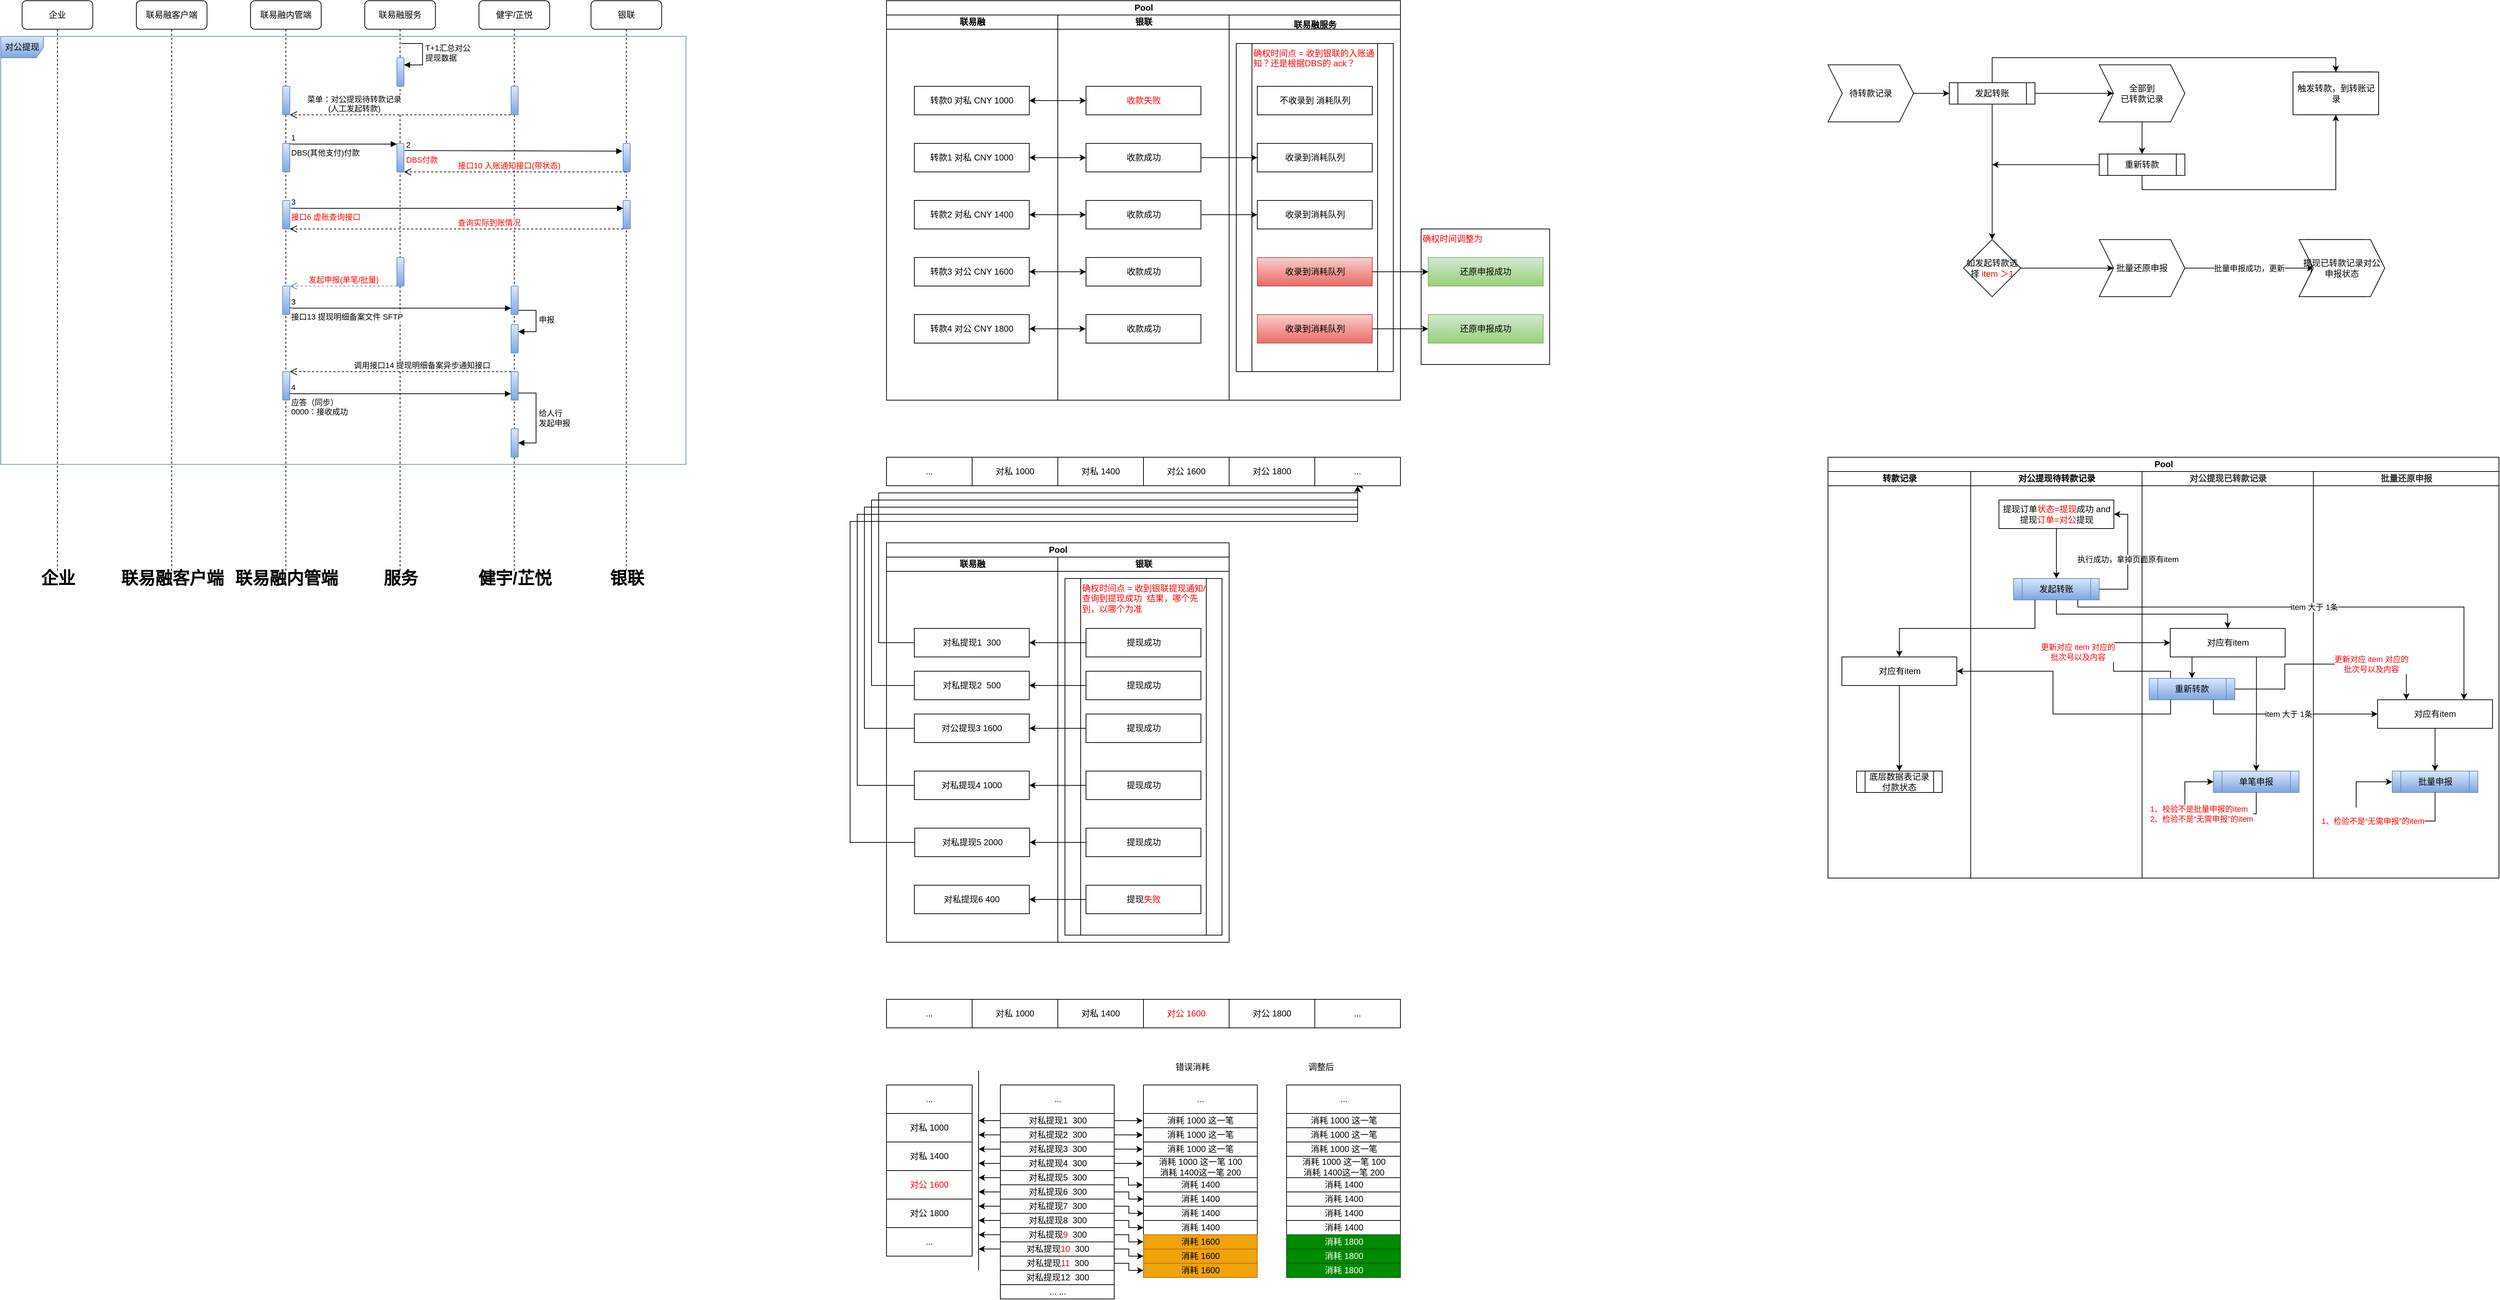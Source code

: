 <mxfile version="21.6.1" type="github">
  <diagram name="第 1 页" id="cecb9tNHnT4WKb9MnGJK">
    <mxGraphModel dx="1195" dy="645" grid="1" gridSize="10" guides="1" tooltips="1" connect="1" arrows="1" fold="1" page="1" pageScale="1" pageWidth="827" pageHeight="1169" math="0" shadow="0">
      <root>
        <mxCell id="0" />
        <mxCell id="1" parent="0" />
        <mxCell id="uzARrTuZSLdGQsg_Jb-Q-82" value="Pool" style="swimlane;childLayout=stackLayout;resizeParent=1;resizeParentMax=0;startSize=20;html=1;" parent="1" vertex="1">
          <mxGeometry x="1241" y="800" width="480" height="560" as="geometry" />
        </mxCell>
        <mxCell id="uzARrTuZSLdGQsg_Jb-Q-83" value="联易融" style="swimlane;startSize=20;html=1;" parent="uzARrTuZSLdGQsg_Jb-Q-82" vertex="1">
          <mxGeometry y="20" width="240" height="540" as="geometry" />
        </mxCell>
        <mxCell id="uzARrTuZSLdGQsg_Jb-Q-84" value="对私提现2&amp;nbsp; 500" style="rounded=0;whiteSpace=wrap;html=1;" parent="uzARrTuZSLdGQsg_Jb-Q-83" vertex="1">
          <mxGeometry x="39" y="160" width="161" height="40" as="geometry" />
        </mxCell>
        <mxCell id="uzARrTuZSLdGQsg_Jb-Q-85" value="对公提现3 1600" style="rounded=0;whiteSpace=wrap;html=1;" parent="uzARrTuZSLdGQsg_Jb-Q-83" vertex="1">
          <mxGeometry x="39" y="220" width="161" height="40" as="geometry" />
        </mxCell>
        <mxCell id="uzARrTuZSLdGQsg_Jb-Q-86" value="对私提现4 1000" style="rounded=0;whiteSpace=wrap;html=1;" parent="uzARrTuZSLdGQsg_Jb-Q-83" vertex="1">
          <mxGeometry x="39" y="300" width="161" height="40" as="geometry" />
        </mxCell>
        <mxCell id="uzARrTuZSLdGQsg_Jb-Q-114" style="edgeStyle=orthogonalEdgeStyle;rounded=0;orthogonalLoop=1;jettySize=auto;html=1;exitX=0;exitY=0.5;exitDx=0;exitDy=0;" parent="uzARrTuZSLdGQsg_Jb-Q-83" source="uzARrTuZSLdGQsg_Jb-Q-87" edge="1">
          <mxGeometry relative="1" as="geometry">
            <mxPoint x="659" y="-100" as="targetPoint" />
            <Array as="points">
              <mxPoint x="-51" y="400" />
              <mxPoint x="-51" y="-50" />
              <mxPoint x="660" y="-50" />
              <mxPoint x="660" y="-100" />
            </Array>
          </mxGeometry>
        </mxCell>
        <mxCell id="uzARrTuZSLdGQsg_Jb-Q-87" value="对私提现5 2000" style="rounded=0;whiteSpace=wrap;html=1;" parent="uzARrTuZSLdGQsg_Jb-Q-83" vertex="1">
          <mxGeometry x="39.5" y="380" width="161" height="40" as="geometry" />
        </mxCell>
        <mxCell id="uzARrTuZSLdGQsg_Jb-Q-88" value="对私提现1&amp;nbsp; 300" style="rounded=0;whiteSpace=wrap;html=1;" parent="uzARrTuZSLdGQsg_Jb-Q-83" vertex="1">
          <mxGeometry x="39" y="100" width="161" height="40" as="geometry" />
        </mxCell>
        <mxCell id="uzARrTuZSLdGQsg_Jb-Q-107" value="对私提现6 400" style="rounded=0;whiteSpace=wrap;html=1;" parent="uzARrTuZSLdGQsg_Jb-Q-83" vertex="1">
          <mxGeometry x="39" y="460" width="161" height="40" as="geometry" />
        </mxCell>
        <mxCell id="uzARrTuZSLdGQsg_Jb-Q-89" value="银联" style="swimlane;startSize=20;html=1;" parent="uzARrTuZSLdGQsg_Jb-Q-82" vertex="1">
          <mxGeometry x="240" y="20" width="240" height="540" as="geometry" />
        </mxCell>
        <mxCell id="uzARrTuZSLdGQsg_Jb-Q-109" value="确权时间点 = 收到银联提现通知/查询到提现成功&amp;nbsp; 结果，哪个先到，以哪个为准" style="shape=process;whiteSpace=wrap;html=1;backgroundOutline=1;fontColor=#FF0000;verticalAlign=top;align=left;" parent="uzARrTuZSLdGQsg_Jb-Q-89" vertex="1">
          <mxGeometry x="10" y="30" width="220" height="500" as="geometry" />
        </mxCell>
        <mxCell id="uzARrTuZSLdGQsg_Jb-Q-90" value="提现成功" style="rounded=0;whiteSpace=wrap;html=1;" parent="uzARrTuZSLdGQsg_Jb-Q-89" vertex="1">
          <mxGeometry x="39.5" y="100" width="161" height="40" as="geometry" />
        </mxCell>
        <mxCell id="uzARrTuZSLdGQsg_Jb-Q-91" value="提现成功" style="rounded=0;whiteSpace=wrap;html=1;" parent="uzARrTuZSLdGQsg_Jb-Q-89" vertex="1">
          <mxGeometry x="39.5" y="160" width="161" height="40" as="geometry" />
        </mxCell>
        <mxCell id="uzARrTuZSLdGQsg_Jb-Q-92" value="提现成功" style="rounded=0;whiteSpace=wrap;html=1;" parent="uzARrTuZSLdGQsg_Jb-Q-89" vertex="1">
          <mxGeometry x="39.5" y="220" width="161" height="40" as="geometry" />
        </mxCell>
        <mxCell id="uzARrTuZSLdGQsg_Jb-Q-93" value="提现成功" style="rounded=0;whiteSpace=wrap;html=1;" parent="uzARrTuZSLdGQsg_Jb-Q-89" vertex="1">
          <mxGeometry x="39.5" y="300" width="161" height="40" as="geometry" />
        </mxCell>
        <mxCell id="uzARrTuZSLdGQsg_Jb-Q-94" value="提现成功" style="rounded=0;whiteSpace=wrap;html=1;" parent="uzARrTuZSLdGQsg_Jb-Q-89" vertex="1">
          <mxGeometry x="39.5" y="380" width="161" height="40" as="geometry" />
        </mxCell>
        <mxCell id="uzARrTuZSLdGQsg_Jb-Q-108" value="提现&lt;font color=&quot;#ff0000&quot;&gt;失败&lt;/font&gt;" style="rounded=0;whiteSpace=wrap;html=1;" parent="uzARrTuZSLdGQsg_Jb-Q-89" vertex="1">
          <mxGeometry x="39.5" y="460" width="161" height="40" as="geometry" />
        </mxCell>
        <mxCell id="uzARrTuZSLdGQsg_Jb-Q-115" style="edgeStyle=orthogonalEdgeStyle;rounded=0;orthogonalLoop=1;jettySize=auto;html=1;exitX=0;exitY=0.5;exitDx=0;exitDy=0;entryX=1;entryY=0.5;entryDx=0;entryDy=0;" parent="uzARrTuZSLdGQsg_Jb-Q-82" source="uzARrTuZSLdGQsg_Jb-Q-90" target="uzARrTuZSLdGQsg_Jb-Q-88" edge="1">
          <mxGeometry relative="1" as="geometry" />
        </mxCell>
        <mxCell id="uzARrTuZSLdGQsg_Jb-Q-116" style="edgeStyle=orthogonalEdgeStyle;rounded=0;orthogonalLoop=1;jettySize=auto;html=1;exitX=0;exitY=0.5;exitDx=0;exitDy=0;entryX=1;entryY=0.5;entryDx=0;entryDy=0;" parent="uzARrTuZSLdGQsg_Jb-Q-82" source="uzARrTuZSLdGQsg_Jb-Q-91" target="uzARrTuZSLdGQsg_Jb-Q-84" edge="1">
          <mxGeometry relative="1" as="geometry" />
        </mxCell>
        <mxCell id="uzARrTuZSLdGQsg_Jb-Q-117" style="edgeStyle=orthogonalEdgeStyle;rounded=0;orthogonalLoop=1;jettySize=auto;html=1;exitX=0;exitY=0.5;exitDx=0;exitDy=0;entryX=1;entryY=0.5;entryDx=0;entryDy=0;" parent="uzARrTuZSLdGQsg_Jb-Q-82" source="uzARrTuZSLdGQsg_Jb-Q-92" target="uzARrTuZSLdGQsg_Jb-Q-85" edge="1">
          <mxGeometry relative="1" as="geometry" />
        </mxCell>
        <mxCell id="uzARrTuZSLdGQsg_Jb-Q-118" style="edgeStyle=orthogonalEdgeStyle;rounded=0;orthogonalLoop=1;jettySize=auto;html=1;exitX=0;exitY=0.5;exitDx=0;exitDy=0;entryX=1;entryY=0.5;entryDx=0;entryDy=0;" parent="uzARrTuZSLdGQsg_Jb-Q-82" source="uzARrTuZSLdGQsg_Jb-Q-93" target="uzARrTuZSLdGQsg_Jb-Q-86" edge="1">
          <mxGeometry relative="1" as="geometry" />
        </mxCell>
        <mxCell id="uzARrTuZSLdGQsg_Jb-Q-119" style="edgeStyle=orthogonalEdgeStyle;rounded=0;orthogonalLoop=1;jettySize=auto;html=1;exitX=0;exitY=0.5;exitDx=0;exitDy=0;entryX=1;entryY=0.5;entryDx=0;entryDy=0;" parent="uzARrTuZSLdGQsg_Jb-Q-82" source="uzARrTuZSLdGQsg_Jb-Q-94" target="uzARrTuZSLdGQsg_Jb-Q-87" edge="1">
          <mxGeometry relative="1" as="geometry" />
        </mxCell>
        <mxCell id="uzARrTuZSLdGQsg_Jb-Q-120" style="edgeStyle=orthogonalEdgeStyle;rounded=0;orthogonalLoop=1;jettySize=auto;html=1;exitX=0;exitY=0.5;exitDx=0;exitDy=0;entryX=1;entryY=0.5;entryDx=0;entryDy=0;" parent="uzARrTuZSLdGQsg_Jb-Q-82" source="uzARrTuZSLdGQsg_Jb-Q-108" target="uzARrTuZSLdGQsg_Jb-Q-107" edge="1">
          <mxGeometry relative="1" as="geometry" />
        </mxCell>
        <mxCell id="uzARrTuZSLdGQsg_Jb-Q-73" value="确权时间调整为" style="rounded=0;whiteSpace=wrap;html=1;strokeColor=#000000;fontColor=#FF0000;align=left;verticalAlign=top;" parent="1" vertex="1">
          <mxGeometry x="1990" y="360" width="180" height="190" as="geometry" />
        </mxCell>
        <mxCell id="uzARrTuZSLdGQsg_Jb-Q-48" value="Pool" style="swimlane;childLayout=stackLayout;resizeParent=1;resizeParentMax=0;startSize=20;html=1;" parent="1" vertex="1">
          <mxGeometry x="1241" y="40" width="720" height="560" as="geometry" />
        </mxCell>
        <mxCell id="uzARrTuZSLdGQsg_Jb-Q-49" value="联易融" style="swimlane;startSize=20;html=1;" parent="uzARrTuZSLdGQsg_Jb-Q-48" vertex="1">
          <mxGeometry y="20" width="240" height="540" as="geometry" />
        </mxCell>
        <mxCell id="uzARrTuZSLdGQsg_Jb-Q-52" value="转款1 对私 CNY 1000" style="rounded=0;whiteSpace=wrap;html=1;" parent="uzARrTuZSLdGQsg_Jb-Q-49" vertex="1">
          <mxGeometry x="39" y="180" width="161" height="40" as="geometry" />
        </mxCell>
        <mxCell id="uzARrTuZSLdGQsg_Jb-Q-53" value="转款2 对私 CNY 1400" style="rounded=0;whiteSpace=wrap;html=1;" parent="uzARrTuZSLdGQsg_Jb-Q-49" vertex="1">
          <mxGeometry x="39" y="260" width="161" height="40" as="geometry" />
        </mxCell>
        <mxCell id="uzARrTuZSLdGQsg_Jb-Q-54" value="转款3 对公 CNY 1600" style="rounded=0;whiteSpace=wrap;html=1;" parent="uzARrTuZSLdGQsg_Jb-Q-49" vertex="1">
          <mxGeometry x="39" y="340" width="161" height="40" as="geometry" />
        </mxCell>
        <mxCell id="uzARrTuZSLdGQsg_Jb-Q-55" value="转款4 对公 CNY 1800" style="rounded=0;whiteSpace=wrap;html=1;" parent="uzARrTuZSLdGQsg_Jb-Q-49" vertex="1">
          <mxGeometry x="39" y="420" width="161" height="40" as="geometry" />
        </mxCell>
        <mxCell id="uzARrTuZSLdGQsg_Jb-Q-56" value="转款0 对私 CNY 1000" style="rounded=0;whiteSpace=wrap;html=1;" parent="uzARrTuZSLdGQsg_Jb-Q-49" vertex="1">
          <mxGeometry x="39" y="100" width="161" height="40" as="geometry" />
        </mxCell>
        <mxCell id="uzARrTuZSLdGQsg_Jb-Q-50" value="银联" style="swimlane;startSize=20;html=1;" parent="uzARrTuZSLdGQsg_Jb-Q-48" vertex="1">
          <mxGeometry x="240" y="20" width="240" height="540" as="geometry" />
        </mxCell>
        <mxCell id="uzARrTuZSLdGQsg_Jb-Q-57" value="收款失败" style="rounded=0;whiteSpace=wrap;html=1;fontColor=#FF0000;" parent="uzARrTuZSLdGQsg_Jb-Q-50" vertex="1">
          <mxGeometry x="39.5" y="100" width="161" height="40" as="geometry" />
        </mxCell>
        <mxCell id="uzARrTuZSLdGQsg_Jb-Q-58" value="收款成功" style="rounded=0;whiteSpace=wrap;html=1;" parent="uzARrTuZSLdGQsg_Jb-Q-50" vertex="1">
          <mxGeometry x="39.5" y="180" width="161" height="40" as="geometry" />
        </mxCell>
        <mxCell id="uzARrTuZSLdGQsg_Jb-Q-59" value="收款成功" style="rounded=0;whiteSpace=wrap;html=1;" parent="uzARrTuZSLdGQsg_Jb-Q-50" vertex="1">
          <mxGeometry x="39.5" y="260" width="161" height="40" as="geometry" />
        </mxCell>
        <mxCell id="uzARrTuZSLdGQsg_Jb-Q-60" value="收款成功" style="rounded=0;whiteSpace=wrap;html=1;" parent="uzARrTuZSLdGQsg_Jb-Q-50" vertex="1">
          <mxGeometry x="39.5" y="340" width="161" height="40" as="geometry" />
        </mxCell>
        <mxCell id="uzARrTuZSLdGQsg_Jb-Q-61" value="收款成功" style="rounded=0;whiteSpace=wrap;html=1;" parent="uzARrTuZSLdGQsg_Jb-Q-50" vertex="1">
          <mxGeometry x="39.5" y="420" width="161" height="40" as="geometry" />
        </mxCell>
        <mxCell id="uzARrTuZSLdGQsg_Jb-Q-62" value="联易融服务" style="swimlane;startSize=20;html=1;verticalAlign=top;" parent="uzARrTuZSLdGQsg_Jb-Q-48" vertex="1">
          <mxGeometry x="480" y="20" width="240" height="540" as="geometry" />
        </mxCell>
        <mxCell id="uzARrTuZSLdGQsg_Jb-Q-68" value="确权时间点 = 收到银联的入账通知？还是根据DBS的 ack？" style="shape=process;whiteSpace=wrap;html=1;backgroundOutline=1;fontColor=#FF0000;verticalAlign=top;align=left;" parent="uzARrTuZSLdGQsg_Jb-Q-62" vertex="1">
          <mxGeometry x="10" y="40" width="220" height="460" as="geometry" />
        </mxCell>
        <mxCell id="uzARrTuZSLdGQsg_Jb-Q-63" value="不收录到 消耗队列" style="rounded=0;whiteSpace=wrap;html=1;" parent="uzARrTuZSLdGQsg_Jb-Q-62" vertex="1">
          <mxGeometry x="39.5" y="100" width="161" height="40" as="geometry" />
        </mxCell>
        <mxCell id="uzARrTuZSLdGQsg_Jb-Q-64" value="收录到消耗队列" style="rounded=0;whiteSpace=wrap;html=1;" parent="uzARrTuZSLdGQsg_Jb-Q-62" vertex="1">
          <mxGeometry x="39.5" y="180" width="161" height="40" as="geometry" />
        </mxCell>
        <mxCell id="uzARrTuZSLdGQsg_Jb-Q-65" value="收录到消耗队列" style="rounded=0;whiteSpace=wrap;html=1;" parent="uzARrTuZSLdGQsg_Jb-Q-62" vertex="1">
          <mxGeometry x="39.5" y="260" width="161" height="40" as="geometry" />
        </mxCell>
        <mxCell id="uzARrTuZSLdGQsg_Jb-Q-66" value="收录到消耗队列" style="rounded=0;whiteSpace=wrap;html=1;fillColor=#f8cecc;gradientColor=#ea6b66;strokeColor=#b85450;" parent="uzARrTuZSLdGQsg_Jb-Q-62" vertex="1">
          <mxGeometry x="39.5" y="340" width="161" height="40" as="geometry" />
        </mxCell>
        <mxCell id="uzARrTuZSLdGQsg_Jb-Q-67" value="收录到消耗队列" style="rounded=0;whiteSpace=wrap;html=1;fillColor=#f8cecc;gradientColor=#ea6b66;strokeColor=#b85450;" parent="uzARrTuZSLdGQsg_Jb-Q-62" vertex="1">
          <mxGeometry x="39.5" y="420" width="161" height="40" as="geometry" />
        </mxCell>
        <mxCell id="uzARrTuZSLdGQsg_Jb-Q-102" style="edgeStyle=orthogonalEdgeStyle;rounded=0;orthogonalLoop=1;jettySize=auto;html=1;exitX=1;exitY=0.5;exitDx=0;exitDy=0;entryX=0;entryY=0.5;entryDx=0;entryDy=0;startArrow=classic;startFill=1;" parent="uzARrTuZSLdGQsg_Jb-Q-48" source="uzARrTuZSLdGQsg_Jb-Q-56" target="uzARrTuZSLdGQsg_Jb-Q-57" edge="1">
          <mxGeometry relative="1" as="geometry" />
        </mxCell>
        <mxCell id="uzARrTuZSLdGQsg_Jb-Q-103" style="edgeStyle=orthogonalEdgeStyle;rounded=0;orthogonalLoop=1;jettySize=auto;html=1;exitX=1;exitY=0.5;exitDx=0;exitDy=0;entryX=0;entryY=0.5;entryDx=0;entryDy=0;startArrow=classic;startFill=1;" parent="uzARrTuZSLdGQsg_Jb-Q-48" source="uzARrTuZSLdGQsg_Jb-Q-52" target="uzARrTuZSLdGQsg_Jb-Q-58" edge="1">
          <mxGeometry relative="1" as="geometry">
            <mxPoint x="210" y="150" as="sourcePoint" />
            <mxPoint x="290" y="150" as="targetPoint" />
          </mxGeometry>
        </mxCell>
        <mxCell id="uzARrTuZSLdGQsg_Jb-Q-104" style="edgeStyle=orthogonalEdgeStyle;rounded=0;orthogonalLoop=1;jettySize=auto;html=1;exitX=1;exitY=0.5;exitDx=0;exitDy=0;startArrow=classic;startFill=1;entryX=0;entryY=0.5;entryDx=0;entryDy=0;" parent="uzARrTuZSLdGQsg_Jb-Q-48" source="uzARrTuZSLdGQsg_Jb-Q-53" target="uzARrTuZSLdGQsg_Jb-Q-59" edge="1">
          <mxGeometry relative="1" as="geometry">
            <mxPoint x="210" y="230" as="sourcePoint" />
            <mxPoint x="269" y="300" as="targetPoint" />
            <Array as="points" />
          </mxGeometry>
        </mxCell>
        <mxCell id="uzARrTuZSLdGQsg_Jb-Q-105" style="edgeStyle=orthogonalEdgeStyle;rounded=0;orthogonalLoop=1;jettySize=auto;html=1;exitX=1;exitY=0.5;exitDx=0;exitDy=0;startArrow=classic;startFill=1;entryX=0;entryY=0.5;entryDx=0;entryDy=0;" parent="uzARrTuZSLdGQsg_Jb-Q-48" source="uzARrTuZSLdGQsg_Jb-Q-54" target="uzARrTuZSLdGQsg_Jb-Q-60" edge="1">
          <mxGeometry relative="1" as="geometry">
            <mxPoint x="210" y="310" as="sourcePoint" />
            <mxPoint x="290" y="310" as="targetPoint" />
            <Array as="points" />
          </mxGeometry>
        </mxCell>
        <mxCell id="uzARrTuZSLdGQsg_Jb-Q-121" style="edgeStyle=orthogonalEdgeStyle;rounded=0;orthogonalLoop=1;jettySize=auto;html=1;exitX=1;exitY=0.5;exitDx=0;exitDy=0;entryX=0;entryY=0.5;entryDx=0;entryDy=0;" parent="uzARrTuZSLdGQsg_Jb-Q-48" source="uzARrTuZSLdGQsg_Jb-Q-58" target="uzARrTuZSLdGQsg_Jb-Q-64" edge="1">
          <mxGeometry relative="1" as="geometry" />
        </mxCell>
        <mxCell id="uzARrTuZSLdGQsg_Jb-Q-122" style="edgeStyle=orthogonalEdgeStyle;rounded=0;orthogonalLoop=1;jettySize=auto;html=1;exitX=1;exitY=0.5;exitDx=0;exitDy=0;entryX=0;entryY=0.5;entryDx=0;entryDy=0;" parent="uzARrTuZSLdGQsg_Jb-Q-48" source="uzARrTuZSLdGQsg_Jb-Q-59" target="uzARrTuZSLdGQsg_Jb-Q-65" edge="1">
          <mxGeometry relative="1" as="geometry" />
        </mxCell>
        <mxCell id="uzARrTuZSLdGQsg_Jb-Q-1" value="企业" style="shape=umlLifeline;perimeter=lifelinePerimeter;whiteSpace=wrap;html=1;container=1;dropTarget=0;collapsible=0;recursiveResize=0;outlineConnect=0;portConstraint=eastwest;newEdgeStyle={&quot;edgeStyle&quot;:&quot;elbowEdgeStyle&quot;,&quot;elbow&quot;:&quot;vertical&quot;,&quot;curved&quot;:0,&quot;rounded&quot;:0};rounded=1;" parent="1" vertex="1">
          <mxGeometry x="30" y="40" width="99" height="800" as="geometry" />
        </mxCell>
        <mxCell id="uzARrTuZSLdGQsg_Jb-Q-2" value="联易融客户端" style="shape=umlLifeline;perimeter=lifelinePerimeter;whiteSpace=wrap;html=1;container=1;dropTarget=0;collapsible=0;recursiveResize=0;outlineConnect=0;portConstraint=eastwest;newEdgeStyle={&quot;edgeStyle&quot;:&quot;elbowEdgeStyle&quot;,&quot;elbow&quot;:&quot;vertical&quot;,&quot;curved&quot;:0,&quot;rounded&quot;:0};rounded=1;" parent="1" vertex="1">
          <mxGeometry x="190" y="40" width="99" height="800" as="geometry" />
        </mxCell>
        <mxCell id="uzARrTuZSLdGQsg_Jb-Q-3" value="联易融内管端" style="shape=umlLifeline;perimeter=lifelinePerimeter;whiteSpace=wrap;html=1;container=1;dropTarget=0;collapsible=0;recursiveResize=0;outlineConnect=0;portConstraint=eastwest;newEdgeStyle={&quot;edgeStyle&quot;:&quot;elbowEdgeStyle&quot;,&quot;elbow&quot;:&quot;vertical&quot;,&quot;curved&quot;:0,&quot;rounded&quot;:0};rounded=1;" parent="1" vertex="1">
          <mxGeometry x="350" y="40" width="99" height="800" as="geometry" />
        </mxCell>
        <mxCell id="uzARrTuZSLdGQsg_Jb-Q-4" value="" style="html=1;points=[];perimeter=orthogonalPerimeter;outlineConnect=0;targetShapes=umlLifeline;portConstraint=eastwest;newEdgeStyle={&quot;edgeStyle&quot;:&quot;elbowEdgeStyle&quot;,&quot;elbow&quot;:&quot;vertical&quot;,&quot;curved&quot;:0,&quot;rounded&quot;:0};fillColor=#dae8fc;gradientColor=#7ea6e0;strokeColor=#6c8ebf;rounded=1;" parent="uzARrTuZSLdGQsg_Jb-Q-3" vertex="1">
          <mxGeometry x="45" y="200" width="10" height="40" as="geometry" />
        </mxCell>
        <mxCell id="uzARrTuZSLdGQsg_Jb-Q-5" value="联易融服务" style="shape=umlLifeline;perimeter=lifelinePerimeter;whiteSpace=wrap;html=1;container=1;dropTarget=0;collapsible=0;recursiveResize=0;outlineConnect=0;portConstraint=eastwest;newEdgeStyle={&quot;edgeStyle&quot;:&quot;elbowEdgeStyle&quot;,&quot;elbow&quot;:&quot;vertical&quot;,&quot;curved&quot;:0,&quot;rounded&quot;:0};rounded=1;" parent="1" vertex="1">
          <mxGeometry x="510" y="40" width="99" height="800" as="geometry" />
        </mxCell>
        <mxCell id="uzARrTuZSLdGQsg_Jb-Q-6" value="" style="html=1;points=[];perimeter=orthogonalPerimeter;outlineConnect=0;targetShapes=umlLifeline;portConstraint=eastwest;newEdgeStyle={&quot;edgeStyle&quot;:&quot;elbowEdgeStyle&quot;,&quot;elbow&quot;:&quot;vertical&quot;,&quot;curved&quot;:0,&quot;rounded&quot;:0};fillColor=#dae8fc;strokeColor=#6c8ebf;gradientColor=#7ea6e0;rounded=1;" parent="uzARrTuZSLdGQsg_Jb-Q-5" vertex="1">
          <mxGeometry x="45" y="80" width="10" height="40" as="geometry" />
        </mxCell>
        <mxCell id="uzARrTuZSLdGQsg_Jb-Q-7" value="T+1汇总对公&lt;br&gt;提现数据" style="html=1;align=left;spacingLeft=2;endArrow=block;rounded=1;edgeStyle=orthogonalEdgeStyle;curved=0;rounded=0;" parent="uzARrTuZSLdGQsg_Jb-Q-5" target="uzARrTuZSLdGQsg_Jb-Q-6" edge="1">
          <mxGeometry relative="1" as="geometry">
            <mxPoint x="51" y="60" as="sourcePoint" />
            <Array as="points">
              <mxPoint x="81" y="90" />
            </Array>
          </mxGeometry>
        </mxCell>
        <mxCell id="uzARrTuZSLdGQsg_Jb-Q-8" value="健宇/芷悦" style="shape=umlLifeline;perimeter=lifelinePerimeter;whiteSpace=wrap;html=1;container=1;dropTarget=0;collapsible=0;recursiveResize=0;outlineConnect=0;portConstraint=eastwest;newEdgeStyle={&quot;edgeStyle&quot;:&quot;elbowEdgeStyle&quot;,&quot;elbow&quot;:&quot;vertical&quot;,&quot;curved&quot;:0,&quot;rounded&quot;:0};rounded=1;" parent="1" vertex="1">
          <mxGeometry x="670" y="40" width="99" height="800" as="geometry" />
        </mxCell>
        <mxCell id="uzARrTuZSLdGQsg_Jb-Q-9" value="" style="html=1;points=[];perimeter=orthogonalPerimeter;outlineConnect=0;targetShapes=umlLifeline;portConstraint=eastwest;newEdgeStyle={&quot;edgeStyle&quot;:&quot;elbowEdgeStyle&quot;,&quot;elbow&quot;:&quot;vertical&quot;,&quot;curved&quot;:0,&quot;rounded&quot;:0};fillColor=#dae8fc;gradientColor=#7ea6e0;strokeColor=#6c8ebf;rounded=1;" parent="uzARrTuZSLdGQsg_Jb-Q-8" vertex="1">
          <mxGeometry x="45" y="120" width="10" height="40" as="geometry" />
        </mxCell>
        <mxCell id="uzARrTuZSLdGQsg_Jb-Q-10" value="" style="html=1;points=[];perimeter=orthogonalPerimeter;outlineConnect=0;targetShapes=umlLifeline;portConstraint=eastwest;newEdgeStyle={&quot;edgeStyle&quot;:&quot;elbowEdgeStyle&quot;,&quot;elbow&quot;:&quot;vertical&quot;,&quot;curved&quot;:0,&quot;rounded&quot;:0};fillColor=#dae8fc;gradientColor=#7ea6e0;strokeColor=#6c8ebf;rounded=1;" parent="uzARrTuZSLdGQsg_Jb-Q-8" vertex="1">
          <mxGeometry x="45" y="454" width="10" height="40" as="geometry" />
        </mxCell>
        <mxCell id="uzARrTuZSLdGQsg_Jb-Q-11" value="申报" style="html=1;align=left;spacingLeft=2;endArrow=block;rounded=1;edgeStyle=orthogonalEdgeStyle;curved=0;rounded=0;" parent="uzARrTuZSLdGQsg_Jb-Q-8" target="uzARrTuZSLdGQsg_Jb-Q-10" edge="1">
          <mxGeometry relative="1" as="geometry">
            <mxPoint x="50" y="434" as="sourcePoint" />
            <Array as="points">
              <mxPoint x="80" y="464" />
            </Array>
          </mxGeometry>
        </mxCell>
        <mxCell id="uzARrTuZSLdGQsg_Jb-Q-12" value="" style="html=1;points=[];perimeter=orthogonalPerimeter;outlineConnect=0;targetShapes=umlLifeline;portConstraint=eastwest;newEdgeStyle={&quot;edgeStyle&quot;:&quot;elbowEdgeStyle&quot;,&quot;elbow&quot;:&quot;vertical&quot;,&quot;curved&quot;:0,&quot;rounded&quot;:0};fillColor=#dae8fc;gradientColor=#7ea6e0;strokeColor=#6c8ebf;rounded=1;" parent="uzARrTuZSLdGQsg_Jb-Q-8" vertex="1">
          <mxGeometry x="45" y="520" width="10" height="40" as="geometry" />
        </mxCell>
        <mxCell id="uzARrTuZSLdGQsg_Jb-Q-13" value="" style="html=1;points=[];perimeter=orthogonalPerimeter;outlineConnect=0;targetShapes=umlLifeline;portConstraint=eastwest;newEdgeStyle={&quot;edgeStyle&quot;:&quot;elbowEdgeStyle&quot;,&quot;elbow&quot;:&quot;vertical&quot;,&quot;curved&quot;:0,&quot;rounded&quot;:0};fillColor=#dae8fc;strokeColor=#6c8ebf;rounded=1;gradientColor=#7ea6e0;" parent="uzARrTuZSLdGQsg_Jb-Q-8" vertex="1">
          <mxGeometry x="-275" y="400" width="10" height="40" as="geometry" />
        </mxCell>
        <mxCell id="uzARrTuZSLdGQsg_Jb-Q-14" value="" style="html=1;points=[];perimeter=orthogonalPerimeter;outlineConnect=0;targetShapes=umlLifeline;portConstraint=eastwest;newEdgeStyle={&quot;edgeStyle&quot;:&quot;elbowEdgeStyle&quot;,&quot;elbow&quot;:&quot;vertical&quot;,&quot;curved&quot;:0,&quot;rounded&quot;:0};fillColor=#dae8fc;strokeColor=#6c8ebf;rounded=1;gradientColor=#7ea6e0;" parent="uzARrTuZSLdGQsg_Jb-Q-8" vertex="1">
          <mxGeometry x="45" y="400" width="10" height="40" as="geometry" />
        </mxCell>
        <mxCell id="uzARrTuZSLdGQsg_Jb-Q-15" value="" style="html=1;points=[];perimeter=orthogonalPerimeter;outlineConnect=0;targetShapes=umlLifeline;portConstraint=eastwest;newEdgeStyle={&quot;edgeStyle&quot;:&quot;elbowEdgeStyle&quot;,&quot;elbow&quot;:&quot;vertical&quot;,&quot;curved&quot;:0,&quot;rounded&quot;:0};fillColor=#dae8fc;gradientColor=#7ea6e0;strokeColor=#6c8ebf;rounded=1;" parent="uzARrTuZSLdGQsg_Jb-Q-8" vertex="1">
          <mxGeometry x="-115" y="360" width="10" height="40" as="geometry" />
        </mxCell>
        <mxCell id="uzARrTuZSLdGQsg_Jb-Q-16" value="&lt;font&gt;发起申报(单笔/批量)&lt;/font&gt;" style="html=1;verticalAlign=bottom;endArrow=open;dashed=1;endSize=8;edgeStyle=elbowEdgeStyle;elbow=vertical;curved=0;rounded=1;fillColor=#dae8fc;gradientColor=#7ea6e0;strokeColor=#6c8ebf;fontColor=#FF0000;" parent="uzARrTuZSLdGQsg_Jb-Q-8" edge="1">
          <mxGeometry relative="1" as="geometry">
            <mxPoint x="-115" y="400" as="sourcePoint" />
            <mxPoint x="-265" y="400" as="targetPoint" />
            <Array as="points">
              <mxPoint x="-240" y="400" />
            </Array>
            <mxPoint as="offset" />
          </mxGeometry>
        </mxCell>
        <mxCell id="uzARrTuZSLdGQsg_Jb-Q-17" value="接口13 提现明细备案文件 SFTP" style="endArrow=block;endFill=1;html=1;edgeStyle=orthogonalEdgeStyle;align=left;verticalAlign=top;rounded=1;" parent="uzARrTuZSLdGQsg_Jb-Q-8" edge="1">
          <mxGeometry x="-1" relative="1" as="geometry">
            <mxPoint x="-265" y="430" as="sourcePoint" />
            <mxPoint x="45" y="431" as="targetPoint" />
            <Array as="points">
              <mxPoint x="-265" y="431" />
            </Array>
            <mxPoint as="offset" />
          </mxGeometry>
        </mxCell>
        <mxCell id="uzARrTuZSLdGQsg_Jb-Q-18" value="3" style="edgeLabel;resizable=0;html=1;align=left;verticalAlign=bottom;rounded=1;" parent="uzARrTuZSLdGQsg_Jb-Q-17" connectable="0" vertex="1">
          <mxGeometry x="-1" relative="1" as="geometry" />
        </mxCell>
        <mxCell id="uzARrTuZSLdGQsg_Jb-Q-19" value="" style="html=1;points=[];perimeter=orthogonalPerimeter;outlineConnect=0;targetShapes=umlLifeline;portConstraint=eastwest;newEdgeStyle={&quot;edgeStyle&quot;:&quot;elbowEdgeStyle&quot;,&quot;elbow&quot;:&quot;vertical&quot;,&quot;curved&quot;:0,&quot;rounded&quot;:0};fillColor=#dae8fc;gradientColor=#7ea6e0;strokeColor=#6c8ebf;rounded=1;" parent="uzARrTuZSLdGQsg_Jb-Q-8" vertex="1">
          <mxGeometry x="-275" y="520" width="10" height="40" as="geometry" />
        </mxCell>
        <mxCell id="uzARrTuZSLdGQsg_Jb-Q-20" value="调用接口14 提现明细备案异步通知接口" style="html=1;verticalAlign=bottom;endArrow=open;dashed=1;endSize=8;edgeStyle=elbowEdgeStyle;elbow=vertical;curved=0;rounded=1;" parent="uzARrTuZSLdGQsg_Jb-Q-8" edge="1">
          <mxGeometry x="-0.194" relative="1" as="geometry">
            <mxPoint x="45" y="520" as="sourcePoint" />
            <mxPoint x="-265" y="520" as="targetPoint" />
            <Array as="points">
              <mxPoint x="-240" y="520" />
            </Array>
            <mxPoint as="offset" />
          </mxGeometry>
        </mxCell>
        <mxCell id="uzARrTuZSLdGQsg_Jb-Q-21" value="应答（同步）&lt;br&gt;0000：接收成功" style="endArrow=block;endFill=1;html=1;edgeStyle=orthogonalEdgeStyle;align=left;verticalAlign=top;rounded=1;" parent="uzARrTuZSLdGQsg_Jb-Q-8" edge="1">
          <mxGeometry x="-1" relative="1" as="geometry">
            <mxPoint x="-265" y="550" as="sourcePoint" />
            <mxPoint x="45" y="551" as="targetPoint" />
            <Array as="points">
              <mxPoint x="-265" y="551" />
            </Array>
            <mxPoint as="offset" />
          </mxGeometry>
        </mxCell>
        <mxCell id="uzARrTuZSLdGQsg_Jb-Q-22" value="4" style="edgeLabel;resizable=0;html=1;align=left;verticalAlign=bottom;rounded=1;" parent="uzARrTuZSLdGQsg_Jb-Q-21" connectable="0" vertex="1">
          <mxGeometry x="-1" relative="1" as="geometry" />
        </mxCell>
        <mxCell id="uzARrTuZSLdGQsg_Jb-Q-23" value="" style="html=1;points=[];perimeter=orthogonalPerimeter;outlineConnect=0;targetShapes=umlLifeline;portConstraint=eastwest;newEdgeStyle={&quot;edgeStyle&quot;:&quot;elbowEdgeStyle&quot;,&quot;elbow&quot;:&quot;vertical&quot;,&quot;curved&quot;:0,&quot;rounded&quot;:0};fillColor=#dae8fc;gradientColor=#7ea6e0;strokeColor=#6c8ebf;rounded=1;" parent="uzARrTuZSLdGQsg_Jb-Q-8" vertex="1">
          <mxGeometry x="45" y="600" width="10" height="40" as="geometry" />
        </mxCell>
        <mxCell id="uzARrTuZSLdGQsg_Jb-Q-24" value="给人行&lt;br&gt;发起申报" style="html=1;align=left;spacingLeft=2;endArrow=block;rounded=1;edgeStyle=orthogonalEdgeStyle;curved=0;rounded=0;" parent="uzARrTuZSLdGQsg_Jb-Q-8" source="uzARrTuZSLdGQsg_Jb-Q-12" target="uzARrTuZSLdGQsg_Jb-Q-23" edge="1">
          <mxGeometry relative="1" as="geometry">
            <mxPoint x="54.5" y="560" as="sourcePoint" />
            <Array as="points">
              <mxPoint x="80" y="550" />
              <mxPoint x="80" y="620" />
            </Array>
            <mxPoint x="105" y="570" as="targetPoint" />
          </mxGeometry>
        </mxCell>
        <mxCell id="uzARrTuZSLdGQsg_Jb-Q-25" value="" style="html=1;points=[];perimeter=orthogonalPerimeter;outlineConnect=0;targetShapes=umlLifeline;portConstraint=eastwest;newEdgeStyle={&quot;edgeStyle&quot;:&quot;elbowEdgeStyle&quot;,&quot;elbow&quot;:&quot;vertical&quot;,&quot;curved&quot;:0,&quot;rounded&quot;:0};fillColor=#dae8fc;strokeColor=#6c8ebf;rounded=1;gradientColor=#7ea6e0;" parent="uzARrTuZSLdGQsg_Jb-Q-8" vertex="1">
          <mxGeometry x="-115" y="360" width="10" height="40" as="geometry" />
        </mxCell>
        <mxCell id="uzARrTuZSLdGQsg_Jb-Q-26" value="银联" style="shape=umlLifeline;perimeter=lifelinePerimeter;whiteSpace=wrap;html=1;container=1;dropTarget=0;collapsible=0;recursiveResize=0;outlineConnect=0;portConstraint=eastwest;newEdgeStyle={&quot;edgeStyle&quot;:&quot;elbowEdgeStyle&quot;,&quot;elbow&quot;:&quot;vertical&quot;,&quot;curved&quot;:0,&quot;rounded&quot;:0};rounded=1;" parent="1" vertex="1">
          <mxGeometry x="827" y="40" width="99" height="800" as="geometry" />
        </mxCell>
        <mxCell id="uzARrTuZSLdGQsg_Jb-Q-27" value="" style="html=1;points=[];perimeter=orthogonalPerimeter;outlineConnect=0;targetShapes=umlLifeline;portConstraint=eastwest;newEdgeStyle={&quot;edgeStyle&quot;:&quot;elbowEdgeStyle&quot;,&quot;elbow&quot;:&quot;vertical&quot;,&quot;curved&quot;:0,&quot;rounded&quot;:0};fillColor=#dae8fc;gradientColor=#7ea6e0;strokeColor=#6c8ebf;rounded=1;" parent="uzARrTuZSLdGQsg_Jb-Q-26" vertex="1">
          <mxGeometry x="45" y="200" width="10" height="40" as="geometry" />
        </mxCell>
        <mxCell id="uzARrTuZSLdGQsg_Jb-Q-28" value="" style="html=1;points=[];perimeter=orthogonalPerimeter;outlineConnect=0;targetShapes=umlLifeline;portConstraint=eastwest;newEdgeStyle={&quot;edgeStyle&quot;:&quot;elbowEdgeStyle&quot;,&quot;elbow&quot;:&quot;vertical&quot;,&quot;curved&quot;:0,&quot;rounded&quot;:0};fillColor=#dae8fc;gradientColor=#7ea6e0;strokeColor=#6c8ebf;rounded=1;" parent="1" vertex="1">
          <mxGeometry x="872" y="320" width="10" height="40" as="geometry" />
        </mxCell>
        <mxCell id="uzARrTuZSLdGQsg_Jb-Q-29" value="对公提现" style="shape=umlFrame;whiteSpace=wrap;html=1;pointerEvents=0;fillColor=#dae8fc;gradientColor=#7ea6e0;strokeColor=#6c8ebf;rounded=1;" parent="1" vertex="1">
          <mxGeometry y="90" width="960" height="600" as="geometry" />
        </mxCell>
        <mxCell id="uzARrTuZSLdGQsg_Jb-Q-30" value="企业" style="text;strokeColor=none;fillColor=none;html=1;fontSize=24;fontStyle=1;verticalAlign=middle;align=center;rounded=1;" parent="1" vertex="1">
          <mxGeometry x="30" y="830" width="100" height="40" as="geometry" />
        </mxCell>
        <mxCell id="uzARrTuZSLdGQsg_Jb-Q-31" value="联易融客户端" style="text;strokeColor=none;fillColor=none;html=1;fontSize=24;fontStyle=1;verticalAlign=middle;align=center;rounded=1;" parent="1" vertex="1">
          <mxGeometry x="190" y="830" width="100" height="40" as="geometry" />
        </mxCell>
        <mxCell id="uzARrTuZSLdGQsg_Jb-Q-32" value="联易融内管端" style="text;strokeColor=none;fillColor=none;html=1;fontSize=24;fontStyle=1;verticalAlign=middle;align=center;rounded=1;" parent="1" vertex="1">
          <mxGeometry x="350" y="830" width="100" height="40" as="geometry" />
        </mxCell>
        <mxCell id="uzARrTuZSLdGQsg_Jb-Q-33" value="服务" style="text;strokeColor=none;fillColor=none;html=1;fontSize=24;fontStyle=1;verticalAlign=middle;align=center;rounded=1;" parent="1" vertex="1">
          <mxGeometry x="510" y="830" width="100" height="40" as="geometry" />
        </mxCell>
        <mxCell id="uzARrTuZSLdGQsg_Jb-Q-34" value="健宇/芷悦" style="text;strokeColor=none;fillColor=none;html=1;fontSize=24;fontStyle=1;verticalAlign=middle;align=center;rounded=1;" parent="1" vertex="1">
          <mxGeometry x="670" y="830" width="100" height="40" as="geometry" />
        </mxCell>
        <mxCell id="uzARrTuZSLdGQsg_Jb-Q-35" value="DBS(其他支付)付款" style="endArrow=block;endFill=1;html=1;edgeStyle=orthogonalEdgeStyle;align=left;verticalAlign=top;rounded=1;" parent="1" target="uzARrTuZSLdGQsg_Jb-Q-39" edge="1">
          <mxGeometry x="-1" relative="1" as="geometry">
            <mxPoint x="405" y="240" as="sourcePoint" />
            <mxPoint x="715" y="241" as="targetPoint" />
            <Array as="points">
              <mxPoint x="405" y="241" />
            </Array>
            <mxPoint as="offset" />
          </mxGeometry>
        </mxCell>
        <mxCell id="uzARrTuZSLdGQsg_Jb-Q-36" value="1" style="edgeLabel;resizable=0;html=1;align=left;verticalAlign=bottom;rounded=1;" parent="uzARrTuZSLdGQsg_Jb-Q-35" connectable="0" vertex="1">
          <mxGeometry x="-1" relative="1" as="geometry" />
        </mxCell>
        <mxCell id="uzARrTuZSLdGQsg_Jb-Q-37" value="菜单：对公提现待转款记录&lt;br&gt;(人工发起转款)" style="html=1;verticalAlign=bottom;endArrow=open;dashed=1;endSize=8;edgeStyle=elbowEdgeStyle;elbow=vertical;curved=0;rounded=1;entryX=1.5;entryY=1;entryDx=0;entryDy=0;entryPerimeter=0;" parent="1" edge="1">
          <mxGeometry x="0.418" relative="1" as="geometry">
            <mxPoint x="714.5" y="200" as="sourcePoint" />
            <mxPoint x="405" y="200" as="targetPoint" />
            <Array as="points">
              <mxPoint x="605" y="200" />
            </Array>
            <mxPoint as="offset" />
          </mxGeometry>
        </mxCell>
        <mxCell id="uzARrTuZSLdGQsg_Jb-Q-38" value="" style="html=1;points=[];perimeter=orthogonalPerimeter;outlineConnect=0;targetShapes=umlLifeline;portConstraint=eastwest;newEdgeStyle={&quot;edgeStyle&quot;:&quot;elbowEdgeStyle&quot;,&quot;elbow&quot;:&quot;vertical&quot;,&quot;curved&quot;:0,&quot;rounded&quot;:0};fillColor=#dae8fc;gradientColor=#7ea6e0;strokeColor=#6c8ebf;rounded=1;" parent="1" vertex="1">
          <mxGeometry x="395" y="160" width="10" height="40" as="geometry" />
        </mxCell>
        <mxCell id="uzARrTuZSLdGQsg_Jb-Q-39" value="" style="html=1;points=[];perimeter=orthogonalPerimeter;outlineConnect=0;targetShapes=umlLifeline;portConstraint=eastwest;newEdgeStyle={&quot;edgeStyle&quot;:&quot;elbowEdgeStyle&quot;,&quot;elbow&quot;:&quot;vertical&quot;,&quot;curved&quot;:0,&quot;rounded&quot;:0};fillColor=#dae8fc;gradientColor=#7ea6e0;strokeColor=#6c8ebf;rounded=1;" parent="1" vertex="1">
          <mxGeometry x="555" y="240" width="10" height="40" as="geometry" />
        </mxCell>
        <mxCell id="uzARrTuZSLdGQsg_Jb-Q-40" value="接口10 入账通知接口(带状态)" style="html=1;verticalAlign=bottom;endArrow=open;dashed=1;endSize=8;edgeStyle=elbowEdgeStyle;elbow=vertical;curved=0;rounded=1;fontColor=#FF0000;" parent="1" source="uzARrTuZSLdGQsg_Jb-Q-26" edge="1">
          <mxGeometry x="0.059" relative="1" as="geometry">
            <mxPoint x="720.0" y="223" as="sourcePoint" />
            <mxPoint x="565" y="280" as="targetPoint" />
            <Array as="points">
              <mxPoint x="840" y="280" />
            </Array>
            <mxPoint as="offset" />
          </mxGeometry>
        </mxCell>
        <mxCell id="uzARrTuZSLdGQsg_Jb-Q-41" value="接口6 虚账查询接口" style="endArrow=block;endFill=1;html=1;edgeStyle=orthogonalEdgeStyle;align=left;verticalAlign=top;rounded=1;fontColor=#FF0000;" parent="1" target="uzARrTuZSLdGQsg_Jb-Q-28" edge="1">
          <mxGeometry x="-1" relative="1" as="geometry">
            <mxPoint x="405" y="330" as="sourcePoint" />
            <mxPoint x="715" y="331" as="targetPoint" />
            <Array as="points">
              <mxPoint x="405" y="331" />
            </Array>
            <mxPoint as="offset" />
          </mxGeometry>
        </mxCell>
        <mxCell id="uzARrTuZSLdGQsg_Jb-Q-42" value="3" style="edgeLabel;resizable=0;html=1;align=left;verticalAlign=bottom;rounded=1;" parent="uzARrTuZSLdGQsg_Jb-Q-41" connectable="0" vertex="1">
          <mxGeometry x="-1" relative="1" as="geometry" />
        </mxCell>
        <mxCell id="uzARrTuZSLdGQsg_Jb-Q-43" value="查询实际到账情况" style="html=1;verticalAlign=bottom;endArrow=open;dashed=1;endSize=8;edgeStyle=elbowEdgeStyle;elbow=vertical;curved=0;rounded=1;fontColor=#FF0000;" parent="1" source="uzARrTuZSLdGQsg_Jb-Q-28" edge="1">
          <mxGeometry x="-0.194" relative="1" as="geometry">
            <mxPoint x="715" y="360" as="sourcePoint" />
            <mxPoint x="405" y="360" as="targetPoint" />
            <Array as="points">
              <mxPoint x="430" y="360" />
            </Array>
            <mxPoint as="offset" />
          </mxGeometry>
        </mxCell>
        <mxCell id="uzARrTuZSLdGQsg_Jb-Q-44" value="DBS付款" style="endArrow=block;endFill=1;html=1;edgeStyle=orthogonalEdgeStyle;align=left;verticalAlign=top;rounded=1;entryX=0.43;entryY=0.703;entryDx=0;entryDy=0;entryPerimeter=0;fontColor=#FF0000;" parent="1" edge="1">
          <mxGeometry x="-1" relative="1" as="geometry">
            <mxPoint x="566" y="250" as="sourcePoint" />
            <mxPoint x="871" y="250.9" as="targetPoint" />
            <Array as="points" />
            <mxPoint as="offset" />
          </mxGeometry>
        </mxCell>
        <mxCell id="uzARrTuZSLdGQsg_Jb-Q-45" value="2" style="edgeLabel;resizable=0;html=1;align=left;verticalAlign=bottom;rounded=1;" parent="uzARrTuZSLdGQsg_Jb-Q-44" connectable="0" vertex="1">
          <mxGeometry x="-1" relative="1" as="geometry" />
        </mxCell>
        <mxCell id="uzARrTuZSLdGQsg_Jb-Q-46" value="" style="html=1;points=[];perimeter=orthogonalPerimeter;outlineConnect=0;targetShapes=umlLifeline;portConstraint=eastwest;newEdgeStyle={&quot;edgeStyle&quot;:&quot;elbowEdgeStyle&quot;,&quot;elbow&quot;:&quot;vertical&quot;,&quot;curved&quot;:0,&quot;rounded&quot;:0};fillColor=#dae8fc;gradientColor=#7ea6e0;strokeColor=#6c8ebf;rounded=1;" parent="1" vertex="1">
          <mxGeometry x="395" y="320" width="10" height="40" as="geometry" />
        </mxCell>
        <mxCell id="uzARrTuZSLdGQsg_Jb-Q-47" value="银联" style="text;strokeColor=none;fillColor=none;html=1;fontSize=24;fontStyle=1;verticalAlign=middle;align=center;rounded=1;" parent="1" vertex="1">
          <mxGeometry x="827" y="830" width="100" height="40" as="geometry" />
        </mxCell>
        <mxCell id="uzARrTuZSLdGQsg_Jb-Q-69" value="还原申报成功" style="rounded=0;whiteSpace=wrap;html=1;fillColor=#d5e8d4;gradientColor=#97d077;strokeColor=#82b366;" parent="1" vertex="1">
          <mxGeometry x="2000" y="480" width="161" height="40" as="geometry" />
        </mxCell>
        <mxCell id="uzARrTuZSLdGQsg_Jb-Q-70" value="还原申报成功" style="rounded=0;whiteSpace=wrap;html=1;fillColor=#d5e8d4;gradientColor=#97d077;strokeColor=#82b366;" parent="1" vertex="1">
          <mxGeometry x="2000" y="400" width="161" height="40" as="geometry" />
        </mxCell>
        <mxCell id="uzARrTuZSLdGQsg_Jb-Q-71" style="edgeStyle=orthogonalEdgeStyle;rounded=0;orthogonalLoop=1;jettySize=auto;html=1;exitX=1;exitY=0.5;exitDx=0;exitDy=0;entryX=0;entryY=0.5;entryDx=0;entryDy=0;" parent="1" source="uzARrTuZSLdGQsg_Jb-Q-66" target="uzARrTuZSLdGQsg_Jb-Q-70" edge="1">
          <mxGeometry relative="1" as="geometry" />
        </mxCell>
        <mxCell id="uzARrTuZSLdGQsg_Jb-Q-72" style="edgeStyle=orthogonalEdgeStyle;rounded=0;orthogonalLoop=1;jettySize=auto;html=1;exitX=1;exitY=0.5;exitDx=0;exitDy=0;entryX=0;entryY=0.5;entryDx=0;entryDy=0;" parent="1" source="uzARrTuZSLdGQsg_Jb-Q-67" target="uzARrTuZSLdGQsg_Jb-Q-69" edge="1">
          <mxGeometry relative="1" as="geometry" />
        </mxCell>
        <mxCell id="uzARrTuZSLdGQsg_Jb-Q-76" value="..." style="rounded=0;whiteSpace=wrap;html=1;" parent="1" vertex="1">
          <mxGeometry x="1241" y="680" width="120" height="40" as="geometry" />
        </mxCell>
        <mxCell id="uzARrTuZSLdGQsg_Jb-Q-77" value="对私 1000" style="rounded=0;whiteSpace=wrap;html=1;" parent="1" vertex="1">
          <mxGeometry x="1361" y="680" width="120" height="40" as="geometry" />
        </mxCell>
        <mxCell id="uzARrTuZSLdGQsg_Jb-Q-78" value="对私 1400" style="rounded=0;whiteSpace=wrap;html=1;" parent="1" vertex="1">
          <mxGeometry x="1481" y="680" width="120" height="40" as="geometry" />
        </mxCell>
        <mxCell id="uzARrTuZSLdGQsg_Jb-Q-79" value="对公 1600" style="rounded=0;whiteSpace=wrap;html=1;" parent="1" vertex="1">
          <mxGeometry x="1601" y="680" width="120" height="40" as="geometry" />
        </mxCell>
        <mxCell id="uzARrTuZSLdGQsg_Jb-Q-80" value="对公 1800" style="rounded=0;whiteSpace=wrap;html=1;" parent="1" vertex="1">
          <mxGeometry x="1721" y="680" width="120" height="40" as="geometry" />
        </mxCell>
        <mxCell id="uzARrTuZSLdGQsg_Jb-Q-81" value="..." style="rounded=0;whiteSpace=wrap;html=1;" parent="1" vertex="1">
          <mxGeometry x="1841" y="680" width="120" height="40" as="geometry" />
        </mxCell>
        <mxCell id="uzARrTuZSLdGQsg_Jb-Q-106" style="edgeStyle=orthogonalEdgeStyle;rounded=0;orthogonalLoop=1;jettySize=auto;html=1;exitX=1;exitY=0.5;exitDx=0;exitDy=0;startArrow=classic;startFill=1;" parent="1" source="uzARrTuZSLdGQsg_Jb-Q-55" edge="1">
          <mxGeometry relative="1" as="geometry">
            <mxPoint x="1451" y="430" as="sourcePoint" />
            <mxPoint x="1520" y="500" as="targetPoint" />
            <Array as="points" />
          </mxGeometry>
        </mxCell>
        <mxCell id="uzARrTuZSLdGQsg_Jb-Q-110" style="edgeStyle=orthogonalEdgeStyle;rounded=0;orthogonalLoop=1;jettySize=auto;html=1;exitX=0;exitY=0.5;exitDx=0;exitDy=0;entryX=0.5;entryY=1;entryDx=0;entryDy=0;" parent="1" source="uzARrTuZSLdGQsg_Jb-Q-88" target="uzARrTuZSLdGQsg_Jb-Q-81" edge="1">
          <mxGeometry relative="1" as="geometry">
            <Array as="points">
              <mxPoint x="1230" y="940" />
              <mxPoint x="1230" y="730" />
              <mxPoint x="1901" y="730" />
            </Array>
          </mxGeometry>
        </mxCell>
        <mxCell id="uzARrTuZSLdGQsg_Jb-Q-111" style="edgeStyle=orthogonalEdgeStyle;rounded=0;orthogonalLoop=1;jettySize=auto;html=1;exitX=0;exitY=0.5;exitDx=0;exitDy=0;entryX=0.5;entryY=1;entryDx=0;entryDy=0;" parent="1" source="uzARrTuZSLdGQsg_Jb-Q-84" target="uzARrTuZSLdGQsg_Jb-Q-81" edge="1">
          <mxGeometry relative="1" as="geometry">
            <Array as="points">
              <mxPoint x="1220" y="1000" />
              <mxPoint x="1220" y="740" />
              <mxPoint x="1901" y="740" />
            </Array>
          </mxGeometry>
        </mxCell>
        <mxCell id="uzARrTuZSLdGQsg_Jb-Q-112" style="edgeStyle=orthogonalEdgeStyle;rounded=0;orthogonalLoop=1;jettySize=auto;html=1;exitX=0;exitY=0.5;exitDx=0;exitDy=0;entryX=0.5;entryY=1;entryDx=0;entryDy=0;" parent="1" source="uzARrTuZSLdGQsg_Jb-Q-85" target="uzARrTuZSLdGQsg_Jb-Q-81" edge="1">
          <mxGeometry relative="1" as="geometry">
            <Array as="points">
              <mxPoint x="1210" y="1060" />
              <mxPoint x="1210" y="750" />
              <mxPoint x="1901" y="750" />
            </Array>
          </mxGeometry>
        </mxCell>
        <mxCell id="uzARrTuZSLdGQsg_Jb-Q-113" style="edgeStyle=orthogonalEdgeStyle;rounded=0;orthogonalLoop=1;jettySize=auto;html=1;exitX=0;exitY=0.5;exitDx=0;exitDy=0;entryX=0.5;entryY=1;entryDx=0;entryDy=0;" parent="1" source="uzARrTuZSLdGQsg_Jb-Q-86" target="uzARrTuZSLdGQsg_Jb-Q-81" edge="1">
          <mxGeometry relative="1" as="geometry">
            <Array as="points">
              <mxPoint x="1200" y="1140" />
              <mxPoint x="1200" y="760" />
              <mxPoint x="1901" y="760" />
            </Array>
          </mxGeometry>
        </mxCell>
        <mxCell id="uzARrTuZSLdGQsg_Jb-Q-123" value="..." style="rounded=0;whiteSpace=wrap;html=1;" parent="1" vertex="1">
          <mxGeometry x="1241" y="1440" width="120" height="40" as="geometry" />
        </mxCell>
        <mxCell id="uzARrTuZSLdGQsg_Jb-Q-124" value="对私 1000" style="rounded=0;whiteSpace=wrap;html=1;" parent="1" vertex="1">
          <mxGeometry x="1361" y="1440" width="120" height="40" as="geometry" />
        </mxCell>
        <mxCell id="uzARrTuZSLdGQsg_Jb-Q-125" value="对私 1400" style="rounded=0;whiteSpace=wrap;html=1;" parent="1" vertex="1">
          <mxGeometry x="1481" y="1440" width="120" height="40" as="geometry" />
        </mxCell>
        <mxCell id="uzARrTuZSLdGQsg_Jb-Q-126" value="对公 1600" style="rounded=0;whiteSpace=wrap;html=1;fontColor=#FF0000;" parent="1" vertex="1">
          <mxGeometry x="1601" y="1440" width="120" height="40" as="geometry" />
        </mxCell>
        <mxCell id="uzARrTuZSLdGQsg_Jb-Q-127" value="对公 1800" style="rounded=0;whiteSpace=wrap;html=1;" parent="1" vertex="1">
          <mxGeometry x="1721" y="1440" width="120" height="40" as="geometry" />
        </mxCell>
        <mxCell id="uzARrTuZSLdGQsg_Jb-Q-128" value="..." style="rounded=0;whiteSpace=wrap;html=1;" parent="1" vertex="1">
          <mxGeometry x="1841" y="1440" width="120" height="40" as="geometry" />
        </mxCell>
        <mxCell id="uzARrTuZSLdGQsg_Jb-Q-131" value="..." style="rounded=0;whiteSpace=wrap;html=1;" parent="1" vertex="1">
          <mxGeometry x="1241" y="1560" width="120" height="40" as="geometry" />
        </mxCell>
        <mxCell id="uzARrTuZSLdGQsg_Jb-Q-132" value="对私 1000" style="rounded=0;whiteSpace=wrap;html=1;" parent="1" vertex="1">
          <mxGeometry x="1241" y="1600" width="120" height="40" as="geometry" />
        </mxCell>
        <mxCell id="uzARrTuZSLdGQsg_Jb-Q-133" value="对私 1400" style="rounded=0;whiteSpace=wrap;html=1;" parent="1" vertex="1">
          <mxGeometry x="1241" y="1640" width="120" height="40" as="geometry" />
        </mxCell>
        <mxCell id="uzARrTuZSLdGQsg_Jb-Q-134" value="对公 1600" style="rounded=0;whiteSpace=wrap;html=1;fontColor=#FF0000;" parent="1" vertex="1">
          <mxGeometry x="1241" y="1680" width="120" height="40" as="geometry" />
        </mxCell>
        <mxCell id="uzARrTuZSLdGQsg_Jb-Q-135" value="对公 1800" style="rounded=0;whiteSpace=wrap;html=1;" parent="1" vertex="1">
          <mxGeometry x="1241" y="1720" width="120" height="40" as="geometry" />
        </mxCell>
        <mxCell id="uzARrTuZSLdGQsg_Jb-Q-136" value="..." style="rounded=0;whiteSpace=wrap;html=1;" parent="1" vertex="1">
          <mxGeometry x="1241" y="1760" width="120" height="40" as="geometry" />
        </mxCell>
        <mxCell id="uzARrTuZSLdGQsg_Jb-Q-148" style="edgeStyle=orthogonalEdgeStyle;rounded=0;orthogonalLoop=1;jettySize=auto;html=1;exitX=0;exitY=0.5;exitDx=0;exitDy=0;" parent="1" source="uzARrTuZSLdGQsg_Jb-Q-137" edge="1">
          <mxGeometry relative="1" as="geometry">
            <mxPoint x="1370" y="1610.238" as="targetPoint" />
          </mxGeometry>
        </mxCell>
        <mxCell id="bd396XMRPbHdnp-o-zop-59" style="edgeStyle=orthogonalEdgeStyle;rounded=0;orthogonalLoop=1;jettySize=auto;html=1;exitX=1;exitY=0.5;exitDx=0;exitDy=0;" edge="1" parent="1" source="uzARrTuZSLdGQsg_Jb-Q-137">
          <mxGeometry relative="1" as="geometry">
            <mxPoint x="1600" y="1610.138" as="targetPoint" />
          </mxGeometry>
        </mxCell>
        <mxCell id="uzARrTuZSLdGQsg_Jb-Q-137" value="对私提现1&amp;nbsp; 300" style="rounded=0;whiteSpace=wrap;html=1;" parent="1" vertex="1">
          <mxGeometry x="1400.5" y="1600" width="159.5" height="20" as="geometry" />
        </mxCell>
        <mxCell id="uzARrTuZSLdGQsg_Jb-Q-138" value="..." style="rounded=0;whiteSpace=wrap;html=1;" parent="1" vertex="1">
          <mxGeometry x="1400.5" y="1560" width="159.5" height="40" as="geometry" />
        </mxCell>
        <mxCell id="bd396XMRPbHdnp-o-zop-60" style="edgeStyle=orthogonalEdgeStyle;rounded=0;orthogonalLoop=1;jettySize=auto;html=1;exitX=1;exitY=0.5;exitDx=0;exitDy=0;" edge="1" parent="1" source="uzARrTuZSLdGQsg_Jb-Q-139">
          <mxGeometry relative="1" as="geometry">
            <mxPoint x="1600" y="1630.138" as="targetPoint" />
          </mxGeometry>
        </mxCell>
        <mxCell id="uzARrTuZSLdGQsg_Jb-Q-139" value="对私提现2&amp;nbsp; 300" style="rounded=0;whiteSpace=wrap;html=1;" parent="1" vertex="1">
          <mxGeometry x="1400.5" y="1620" width="159.5" height="20" as="geometry" />
        </mxCell>
        <mxCell id="bd396XMRPbHdnp-o-zop-61" style="edgeStyle=orthogonalEdgeStyle;rounded=0;orthogonalLoop=1;jettySize=auto;html=1;exitX=1;exitY=0.5;exitDx=0;exitDy=0;" edge="1" parent="1" source="uzARrTuZSLdGQsg_Jb-Q-140">
          <mxGeometry relative="1" as="geometry">
            <mxPoint x="1600" y="1650.138" as="targetPoint" />
          </mxGeometry>
        </mxCell>
        <mxCell id="uzARrTuZSLdGQsg_Jb-Q-140" value="对私提现3&amp;nbsp; 300" style="rounded=0;whiteSpace=wrap;html=1;" parent="1" vertex="1">
          <mxGeometry x="1400.5" y="1640" width="159.5" height="20" as="geometry" />
        </mxCell>
        <mxCell id="bd396XMRPbHdnp-o-zop-63" style="edgeStyle=orthogonalEdgeStyle;rounded=0;orthogonalLoop=1;jettySize=auto;html=1;exitX=1;exitY=0.5;exitDx=0;exitDy=0;" edge="1" parent="1" source="uzARrTuZSLdGQsg_Jb-Q-141">
          <mxGeometry relative="1" as="geometry">
            <mxPoint x="1600" y="1670.138" as="targetPoint" />
          </mxGeometry>
        </mxCell>
        <mxCell id="uzARrTuZSLdGQsg_Jb-Q-141" value="对私提现4&amp;nbsp; 300" style="rounded=0;whiteSpace=wrap;html=1;" parent="1" vertex="1">
          <mxGeometry x="1400.5" y="1660" width="159.5" height="20" as="geometry" />
        </mxCell>
        <mxCell id="bd396XMRPbHdnp-o-zop-64" style="edgeStyle=orthogonalEdgeStyle;rounded=0;orthogonalLoop=1;jettySize=auto;html=1;exitX=1;exitY=0.5;exitDx=0;exitDy=0;" edge="1" parent="1" source="uzARrTuZSLdGQsg_Jb-Q-142">
          <mxGeometry relative="1" as="geometry">
            <mxPoint x="1600" y="1700" as="targetPoint" />
          </mxGeometry>
        </mxCell>
        <mxCell id="uzARrTuZSLdGQsg_Jb-Q-142" value="对私提现5&amp;nbsp; 300" style="rounded=0;whiteSpace=wrap;html=1;" parent="1" vertex="1">
          <mxGeometry x="1400.5" y="1680" width="159.5" height="20" as="geometry" />
        </mxCell>
        <mxCell id="bd396XMRPbHdnp-o-zop-65" style="edgeStyle=orthogonalEdgeStyle;rounded=0;orthogonalLoop=1;jettySize=auto;html=1;exitX=1;exitY=0.5;exitDx=0;exitDy=0;entryX=0;entryY=0.5;entryDx=0;entryDy=0;" edge="1" parent="1" source="uzARrTuZSLdGQsg_Jb-Q-143" target="bd396XMRPbHdnp-o-zop-55">
          <mxGeometry relative="1" as="geometry" />
        </mxCell>
        <mxCell id="uzARrTuZSLdGQsg_Jb-Q-143" value="对私提现6&amp;nbsp; 300" style="rounded=0;whiteSpace=wrap;html=1;" parent="1" vertex="1">
          <mxGeometry x="1400.5" y="1700" width="159.5" height="20" as="geometry" />
        </mxCell>
        <mxCell id="bd396XMRPbHdnp-o-zop-69" style="edgeStyle=orthogonalEdgeStyle;rounded=0;orthogonalLoop=1;jettySize=auto;html=1;exitX=1;exitY=0.5;exitDx=0;exitDy=0;entryX=0;entryY=0.5;entryDx=0;entryDy=0;" edge="1" parent="1" source="uzARrTuZSLdGQsg_Jb-Q-144" target="bd396XMRPbHdnp-o-zop-66">
          <mxGeometry relative="1" as="geometry" />
        </mxCell>
        <mxCell id="uzARrTuZSLdGQsg_Jb-Q-144" value="对私提现7&amp;nbsp; 300" style="rounded=0;whiteSpace=wrap;html=1;" parent="1" vertex="1">
          <mxGeometry x="1400.5" y="1720" width="159.5" height="20" as="geometry" />
        </mxCell>
        <mxCell id="bd396XMRPbHdnp-o-zop-70" style="edgeStyle=orthogonalEdgeStyle;rounded=0;orthogonalLoop=1;jettySize=auto;html=1;exitX=1;exitY=0.5;exitDx=0;exitDy=0;entryX=0;entryY=0.5;entryDx=0;entryDy=0;" edge="1" parent="1" source="uzARrTuZSLdGQsg_Jb-Q-145" target="bd396XMRPbHdnp-o-zop-67">
          <mxGeometry relative="1" as="geometry" />
        </mxCell>
        <mxCell id="uzARrTuZSLdGQsg_Jb-Q-145" value="对私提现8&amp;nbsp; 300" style="rounded=0;whiteSpace=wrap;html=1;" parent="1" vertex="1">
          <mxGeometry x="1400.5" y="1740" width="159.5" height="20" as="geometry" />
        </mxCell>
        <mxCell id="bd396XMRPbHdnp-o-zop-71" style="edgeStyle=orthogonalEdgeStyle;rounded=0;orthogonalLoop=1;jettySize=auto;html=1;exitX=1;exitY=0.5;exitDx=0;exitDy=0;entryX=0;entryY=0.5;entryDx=0;entryDy=0;" edge="1" parent="1" source="uzARrTuZSLdGQsg_Jb-Q-146" target="bd396XMRPbHdnp-o-zop-68">
          <mxGeometry relative="1" as="geometry" />
        </mxCell>
        <mxCell id="uzARrTuZSLdGQsg_Jb-Q-146" value="对私提现&lt;font color=&quot;#ff0000&quot;&gt;9&lt;/font&gt;&amp;nbsp; 300" style="rounded=0;whiteSpace=wrap;html=1;" parent="1" vertex="1">
          <mxGeometry x="1400.5" y="1760" width="159.5" height="20" as="geometry" />
        </mxCell>
        <mxCell id="bd396XMRPbHdnp-o-zop-75" style="edgeStyle=orthogonalEdgeStyle;rounded=0;orthogonalLoop=1;jettySize=auto;html=1;exitX=1;exitY=0.5;exitDx=0;exitDy=0;entryX=0;entryY=0.5;entryDx=0;entryDy=0;" edge="1" parent="1" source="uzARrTuZSLdGQsg_Jb-Q-147" target="bd396XMRPbHdnp-o-zop-74">
          <mxGeometry relative="1" as="geometry" />
        </mxCell>
        <mxCell id="uzARrTuZSLdGQsg_Jb-Q-147" value="对私提现&lt;font color=&quot;#ff0000&quot;&gt;11&lt;/font&gt;&amp;nbsp; 300" style="rounded=0;whiteSpace=wrap;html=1;" parent="1" vertex="1">
          <mxGeometry x="1400.5" y="1800" width="159.5" height="20" as="geometry" />
        </mxCell>
        <mxCell id="uzARrTuZSLdGQsg_Jb-Q-149" value="" style="endArrow=none;html=1;rounded=0;" parent="1" edge="1">
          <mxGeometry width="50" height="50" relative="1" as="geometry">
            <mxPoint x="1370" y="1820" as="sourcePoint" />
            <mxPoint x="1370" y="1540" as="targetPoint" />
          </mxGeometry>
        </mxCell>
        <mxCell id="uzARrTuZSLdGQsg_Jb-Q-151" style="edgeStyle=orthogonalEdgeStyle;rounded=0;orthogonalLoop=1;jettySize=auto;html=1;exitX=0;exitY=0.5;exitDx=0;exitDy=0;" parent="1" source="uzARrTuZSLdGQsg_Jb-Q-139" edge="1">
          <mxGeometry relative="1" as="geometry">
            <mxPoint x="1370" y="1630" as="targetPoint" />
            <mxPoint x="1411" y="1620" as="sourcePoint" />
          </mxGeometry>
        </mxCell>
        <mxCell id="uzARrTuZSLdGQsg_Jb-Q-152" style="edgeStyle=orthogonalEdgeStyle;rounded=0;orthogonalLoop=1;jettySize=auto;html=1;exitX=0;exitY=0.5;exitDx=0;exitDy=0;" parent="1" source="uzARrTuZSLdGQsg_Jb-Q-140" edge="1">
          <mxGeometry relative="1" as="geometry">
            <mxPoint x="1370" y="1650" as="targetPoint" />
            <mxPoint x="1411" y="1640" as="sourcePoint" />
          </mxGeometry>
        </mxCell>
        <mxCell id="uzARrTuZSLdGQsg_Jb-Q-153" style="edgeStyle=orthogonalEdgeStyle;rounded=0;orthogonalLoop=1;jettySize=auto;html=1;exitX=0;exitY=0.5;exitDx=0;exitDy=0;" parent="1" source="uzARrTuZSLdGQsg_Jb-Q-141" edge="1">
          <mxGeometry relative="1" as="geometry">
            <mxPoint x="1370" y="1670" as="targetPoint" />
            <mxPoint x="1411" y="1660" as="sourcePoint" />
          </mxGeometry>
        </mxCell>
        <mxCell id="uzARrTuZSLdGQsg_Jb-Q-154" style="edgeStyle=orthogonalEdgeStyle;rounded=0;orthogonalLoop=1;jettySize=auto;html=1;" parent="1" edge="1">
          <mxGeometry relative="1" as="geometry">
            <mxPoint x="1370" y="1690" as="targetPoint" />
            <mxPoint x="1400" y="1690" as="sourcePoint" />
          </mxGeometry>
        </mxCell>
        <mxCell id="uzARrTuZSLdGQsg_Jb-Q-155" style="edgeStyle=orthogonalEdgeStyle;rounded=0;orthogonalLoop=1;jettySize=auto;html=1;exitX=0;exitY=0.5;exitDx=0;exitDy=0;" parent="1" source="uzARrTuZSLdGQsg_Jb-Q-143" edge="1">
          <mxGeometry relative="1" as="geometry">
            <mxPoint x="1370" y="1710" as="targetPoint" />
            <mxPoint x="1410" y="1700" as="sourcePoint" />
          </mxGeometry>
        </mxCell>
        <mxCell id="uzARrTuZSLdGQsg_Jb-Q-156" style="edgeStyle=orthogonalEdgeStyle;rounded=0;orthogonalLoop=1;jettySize=auto;html=1;" parent="1" edge="1">
          <mxGeometry relative="1" as="geometry">
            <mxPoint x="1370" y="1730" as="targetPoint" />
            <mxPoint x="1400" y="1730" as="sourcePoint" />
          </mxGeometry>
        </mxCell>
        <mxCell id="uzARrTuZSLdGQsg_Jb-Q-157" style="edgeStyle=orthogonalEdgeStyle;rounded=0;orthogonalLoop=1;jettySize=auto;html=1;exitX=0;exitY=0.5;exitDx=0;exitDy=0;" parent="1" source="uzARrTuZSLdGQsg_Jb-Q-145" edge="1">
          <mxGeometry relative="1" as="geometry">
            <mxPoint x="1370" y="1750" as="targetPoint" />
            <mxPoint x="1421" y="1730" as="sourcePoint" />
          </mxGeometry>
        </mxCell>
        <mxCell id="uzARrTuZSLdGQsg_Jb-Q-158" style="edgeStyle=orthogonalEdgeStyle;rounded=0;orthogonalLoop=1;jettySize=auto;html=1;exitX=0;exitY=0.5;exitDx=0;exitDy=0;" parent="1" source="uzARrTuZSLdGQsg_Jb-Q-146" edge="1">
          <mxGeometry relative="1" as="geometry">
            <mxPoint x="1370" y="1770" as="targetPoint" />
            <mxPoint x="1411" y="1760" as="sourcePoint" />
          </mxGeometry>
        </mxCell>
        <mxCell id="uzARrTuZSLdGQsg_Jb-Q-159" style="edgeStyle=orthogonalEdgeStyle;rounded=0;orthogonalLoop=1;jettySize=auto;html=1;" parent="1" edge="1">
          <mxGeometry relative="1" as="geometry">
            <mxPoint x="1370" y="1790" as="targetPoint" />
            <mxPoint x="1400" y="1790" as="sourcePoint" />
          </mxGeometry>
        </mxCell>
        <mxCell id="uzARrTuZSLdGQsg_Jb-Q-214" value="" style="edgeStyle=orthogonalEdgeStyle;rounded=0;orthogonalLoop=1;jettySize=auto;html=1;exitX=1;exitY=0.5;exitDx=0;exitDy=0;entryX=0;entryY=0.5;entryDx=0;entryDy=0;" parent="1" source="uzARrTuZSLdGQsg_Jb-Q-215" target="uzARrTuZSLdGQsg_Jb-Q-225" edge="1">
          <mxGeometry relative="1" as="geometry">
            <Array as="points">
              <mxPoint x="2700" y="170" />
            </Array>
          </mxGeometry>
        </mxCell>
        <mxCell id="uzARrTuZSLdGQsg_Jb-Q-215" value="待转款记录" style="shape=step;perimeter=stepPerimeter;whiteSpace=wrap;html=1;fixedSize=1;rounded=0;" parent="1" vertex="1">
          <mxGeometry x="2560" y="129.92" width="120" height="80" as="geometry" />
        </mxCell>
        <mxCell id="uzARrTuZSLdGQsg_Jb-Q-216" value="" style="edgeStyle=orthogonalEdgeStyle;rounded=1;orthogonalLoop=1;jettySize=auto;html=1;exitX=0.5;exitY=1;exitDx=0;exitDy=0;entryX=0.5;entryY=0;entryDx=0;entryDy=0;" parent="1" source="uzARrTuZSLdGQsg_Jb-Q-217" target="uzARrTuZSLdGQsg_Jb-Q-228" edge="1">
          <mxGeometry relative="1" as="geometry" />
        </mxCell>
        <mxCell id="uzARrTuZSLdGQsg_Jb-Q-217" value="全部到&lt;br&gt;已转款记录" style="shape=step;perimeter=stepPerimeter;whiteSpace=wrap;html=1;fixedSize=1;rounded=0;" parent="1" vertex="1">
          <mxGeometry x="2940" y="129.92" width="120" height="80" as="geometry" />
        </mxCell>
        <mxCell id="uzARrTuZSLdGQsg_Jb-Q-218" value="批量申报成功，更新" style="edgeStyle=orthogonalEdgeStyle;rounded=0;orthogonalLoop=1;jettySize=auto;html=1;exitX=1;exitY=0.5;exitDx=0;exitDy=0;" parent="1" source="uzARrTuZSLdGQsg_Jb-Q-219" target="uzARrTuZSLdGQsg_Jb-Q-220" edge="1">
          <mxGeometry relative="1" as="geometry" />
        </mxCell>
        <mxCell id="uzARrTuZSLdGQsg_Jb-Q-219" value="批量还原申报" style="shape=step;perimeter=stepPerimeter;whiteSpace=wrap;html=1;fixedSize=1;rounded=0;" parent="1" vertex="1">
          <mxGeometry x="2940" y="374.92" width="120" height="80" as="geometry" />
        </mxCell>
        <mxCell id="uzARrTuZSLdGQsg_Jb-Q-220" value="提现已转款记录对公申报状态" style="shape=step;perimeter=stepPerimeter;whiteSpace=wrap;html=1;fixedSize=1;rounded=1;" parent="1" vertex="1">
          <mxGeometry x="3220" y="374.92" width="120" height="80" as="geometry" />
        </mxCell>
        <mxCell id="uzARrTuZSLdGQsg_Jb-Q-221" value="触发转款，到转账记录" style="rounded=1;whiteSpace=wrap;html=1;" parent="1" vertex="1">
          <mxGeometry x="3211.5" y="139.92" width="120" height="60" as="geometry" />
        </mxCell>
        <mxCell id="uzARrTuZSLdGQsg_Jb-Q-222" value="" style="edgeStyle=orthogonalEdgeStyle;rounded=1;orthogonalLoop=1;jettySize=auto;html=1;exitX=1;exitY=0.5;exitDx=0;exitDy=0;entryX=0;entryY=0.5;entryDx=0;entryDy=0;" parent="1" source="uzARrTuZSLdGQsg_Jb-Q-225" target="uzARrTuZSLdGQsg_Jb-Q-217" edge="1">
          <mxGeometry relative="1" as="geometry">
            <Array as="points">
              <mxPoint x="2960" y="169.92" />
            </Array>
          </mxGeometry>
        </mxCell>
        <mxCell id="uzARrTuZSLdGQsg_Jb-Q-223" value="" style="edgeStyle=orthogonalEdgeStyle;rounded=0;orthogonalLoop=1;jettySize=auto;html=1;exitX=0.5;exitY=1;exitDx=0;exitDy=0;" parent="1" source="uzARrTuZSLdGQsg_Jb-Q-225" target="uzARrTuZSLdGQsg_Jb-Q-230" edge="1">
          <mxGeometry relative="1" as="geometry" />
        </mxCell>
        <mxCell id="uzARrTuZSLdGQsg_Jb-Q-224" value="" style="edgeStyle=orthogonalEdgeStyle;rounded=0;orthogonalLoop=1;jettySize=auto;html=1;exitX=0.5;exitY=0;exitDx=0;exitDy=0;entryX=0.5;entryY=0;entryDx=0;entryDy=0;" parent="1" source="uzARrTuZSLdGQsg_Jb-Q-225" target="uzARrTuZSLdGQsg_Jb-Q-221" edge="1">
          <mxGeometry relative="1" as="geometry" />
        </mxCell>
        <mxCell id="uzARrTuZSLdGQsg_Jb-Q-225" value="发起转账" style="shape=process;whiteSpace=wrap;html=1;backgroundOutline=1;rounded=0;" parent="1" vertex="1">
          <mxGeometry x="2730" y="154.92" width="120" height="30" as="geometry" />
        </mxCell>
        <mxCell id="uzARrTuZSLdGQsg_Jb-Q-226" value="" style="edgeStyle=orthogonalEdgeStyle;rounded=0;orthogonalLoop=1;jettySize=auto;html=1;exitX=0;exitY=0.5;exitDx=0;exitDy=0;" parent="1" source="uzARrTuZSLdGQsg_Jb-Q-228" edge="1">
          <mxGeometry relative="1" as="geometry">
            <mxPoint x="2790" y="269.92" as="targetPoint" />
          </mxGeometry>
        </mxCell>
        <mxCell id="uzARrTuZSLdGQsg_Jb-Q-227" value="" style="edgeStyle=orthogonalEdgeStyle;rounded=0;orthogonalLoop=1;jettySize=auto;html=1;exitX=0.5;exitY=1;exitDx=0;exitDy=0;entryX=0.5;entryY=1;entryDx=0;entryDy=0;" parent="1" source="uzARrTuZSLdGQsg_Jb-Q-228" target="uzARrTuZSLdGQsg_Jb-Q-221" edge="1">
          <mxGeometry relative="1" as="geometry" />
        </mxCell>
        <mxCell id="uzARrTuZSLdGQsg_Jb-Q-228" value="重新转款" style="shape=process;whiteSpace=wrap;html=1;backgroundOutline=1;rounded=0;" parent="1" vertex="1">
          <mxGeometry x="2940" y="254.92" width="120" height="30" as="geometry" />
        </mxCell>
        <mxCell id="uzARrTuZSLdGQsg_Jb-Q-229" value="" style="edgeStyle=orthogonalEdgeStyle;rounded=0;orthogonalLoop=1;jettySize=auto;html=1;exitX=1;exitY=0.5;exitDx=0;exitDy=0;entryX=0;entryY=0.5;entryDx=0;entryDy=0;" parent="1" source="uzARrTuZSLdGQsg_Jb-Q-230" target="uzARrTuZSLdGQsg_Jb-Q-219" edge="1">
          <mxGeometry relative="1" as="geometry" />
        </mxCell>
        <mxCell id="uzARrTuZSLdGQsg_Jb-Q-230" value="如发起转款选择 &lt;font color=&quot;#ff0000&quot;&gt;item ＞1&lt;/font&gt;" style="rhombus;whiteSpace=wrap;html=1;rounded=0;" parent="1" vertex="1">
          <mxGeometry x="2750" y="374.92" width="80" height="80" as="geometry" />
        </mxCell>
        <mxCell id="uzARrTuZSLdGQsg_Jb-Q-231" value="提现已转款记录对公申报状态" style="shape=step;perimeter=stepPerimeter;whiteSpace=wrap;html=1;fixedSize=1;rounded=0;" parent="1" vertex="1">
          <mxGeometry x="3220" y="374.92" width="120" height="80" as="geometry" />
        </mxCell>
        <mxCell id="uzARrTuZSLdGQsg_Jb-Q-232" value="触发转款，到转账记录" style="rounded=0;whiteSpace=wrap;html=1;" parent="1" vertex="1">
          <mxGeometry x="3211.5" y="139.92" width="120" height="60" as="geometry" />
        </mxCell>
        <mxCell id="uzARrTuZSLdGQsg_Jb-Q-252" value="Pool" style="swimlane;childLayout=stackLayout;resizeParent=1;resizeParentMax=0;startSize=20;html=1;fontSize=12;fontStyle=1" parent="1" vertex="1">
          <mxGeometry x="2560" y="680" width="940" height="590" as="geometry" />
        </mxCell>
        <mxCell id="uzARrTuZSLdGQsg_Jb-Q-253" value="转款记录" style="swimlane;startSize=20;html=1;" parent="uzARrTuZSLdGQsg_Jb-Q-252" vertex="1">
          <mxGeometry y="20" width="200" height="570" as="geometry" />
        </mxCell>
        <mxCell id="uzARrTuZSLdGQsg_Jb-Q-254" style="edgeStyle=orthogonalEdgeStyle;rounded=0;orthogonalLoop=1;jettySize=auto;html=1;exitX=0.5;exitY=1;exitDx=0;exitDy=0;entryX=0.5;entryY=0;entryDx=0;entryDy=0;" parent="uzARrTuZSLdGQsg_Jb-Q-253" source="uzARrTuZSLdGQsg_Jb-Q-255" target="uzARrTuZSLdGQsg_Jb-Q-256" edge="1">
          <mxGeometry relative="1" as="geometry" />
        </mxCell>
        <mxCell id="uzARrTuZSLdGQsg_Jb-Q-255" value="&lt;div data-docx-has-block-data=&quot;false&quot; data-page-id=&quot;DKOHdVRFYo0G2SxbiLvu4Z4Nszh&quot;&gt;&lt;div class=&quot;old-record-id-AtpYd6GvGoxyGKxSijXuEX6Qsob&quot; style=&quot;&quot;&gt;对应有item&lt;/div&gt;&lt;/div&gt;" style="rounded=0;whiteSpace=wrap;html=1;" parent="uzARrTuZSLdGQsg_Jb-Q-253" vertex="1">
          <mxGeometry x="19.5" y="260" width="161" height="40" as="geometry" />
        </mxCell>
        <mxCell id="uzARrTuZSLdGQsg_Jb-Q-256" value="底层数据表记录付款状态" style="shape=process;whiteSpace=wrap;html=1;backgroundOutline=1;" parent="uzARrTuZSLdGQsg_Jb-Q-253" vertex="1">
          <mxGeometry x="40" y="420" width="120" height="30" as="geometry" />
        </mxCell>
        <mxCell id="uzARrTuZSLdGQsg_Jb-Q-257" value="对公提现待转款记录" style="swimlane;startSize=20;html=1;" parent="uzARrTuZSLdGQsg_Jb-Q-252" vertex="1">
          <mxGeometry x="200" y="20" width="240" height="570" as="geometry" />
        </mxCell>
        <mxCell id="uzARrTuZSLdGQsg_Jb-Q-258" style="edgeStyle=orthogonalEdgeStyle;rounded=0;orthogonalLoop=1;jettySize=auto;html=1;exitX=0.5;exitY=1;exitDx=0;exitDy=0;" parent="uzARrTuZSLdGQsg_Jb-Q-257" source="uzARrTuZSLdGQsg_Jb-Q-259" target="uzARrTuZSLdGQsg_Jb-Q-261" edge="1">
          <mxGeometry relative="1" as="geometry" />
        </mxCell>
        <mxCell id="uzARrTuZSLdGQsg_Jb-Q-259" value="&lt;div data-docx-has-block-data=&quot;false&quot; data-page-id=&quot;DKOHdVRFYo0G2SxbiLvu4Z4Nszh&quot;&gt;&lt;div class=&quot;old-record-id-AtpYd6GvGoxyGKxSijXuEX6Qsob&quot; style=&quot;&quot;&gt;提现订单&lt;font color=&quot;#ff0000&quot;&gt;状态=提现&lt;/font&gt;成功 and 提现&lt;font color=&quot;#ff0000&quot;&gt;订单=对公&lt;/font&gt;提现&lt;/div&gt;&lt;/div&gt;" style="rounded=0;whiteSpace=wrap;html=1;" parent="uzARrTuZSLdGQsg_Jb-Q-257" vertex="1">
          <mxGeometry x="39.5" y="40" width="161" height="40" as="geometry" />
        </mxCell>
        <mxCell id="uzARrTuZSLdGQsg_Jb-Q-260" value="执行成功，拿掉页面原有item" style="edgeStyle=orthogonalEdgeStyle;rounded=0;orthogonalLoop=1;jettySize=auto;html=1;exitX=1;exitY=0.5;exitDx=0;exitDy=0;entryX=1;entryY=0.5;entryDx=0;entryDy=0;" parent="uzARrTuZSLdGQsg_Jb-Q-257" source="uzARrTuZSLdGQsg_Jb-Q-261" target="uzARrTuZSLdGQsg_Jb-Q-259" edge="1">
          <mxGeometry x="-0.003" relative="1" as="geometry">
            <Array as="points">
              <mxPoint x="220" y="165" />
              <mxPoint x="220" y="60" />
            </Array>
            <mxPoint as="offset" />
          </mxGeometry>
        </mxCell>
        <mxCell id="uzARrTuZSLdGQsg_Jb-Q-261" value="发起转账" style="shape=process;whiteSpace=wrap;html=1;backgroundOutline=1;fillColor=#dae8fc;gradientColor=#7ea6e0;strokeColor=#6c8ebf;" parent="uzARrTuZSLdGQsg_Jb-Q-257" vertex="1">
          <mxGeometry x="60" y="150" width="120" height="30" as="geometry" />
        </mxCell>
        <mxCell id="uzARrTuZSLdGQsg_Jb-Q-262" style="edgeStyle=orthogonalEdgeStyle;rounded=0;orthogonalLoop=1;jettySize=auto;html=1;exitX=0.25;exitY=1;exitDx=0;exitDy=0;entryX=0.5;entryY=0;entryDx=0;entryDy=0;" parent="uzARrTuZSLdGQsg_Jb-Q-252" source="uzARrTuZSLdGQsg_Jb-Q-261" target="uzARrTuZSLdGQsg_Jb-Q-255" edge="1">
          <mxGeometry relative="1" as="geometry" />
        </mxCell>
        <mxCell id="uzARrTuZSLdGQsg_Jb-Q-263" style="edgeStyle=orthogonalEdgeStyle;rounded=0;orthogonalLoop=1;jettySize=auto;html=1;exitX=0.5;exitY=1;exitDx=0;exitDy=0;entryX=0.5;entryY=0;entryDx=0;entryDy=0;" parent="uzARrTuZSLdGQsg_Jb-Q-252" source="uzARrTuZSLdGQsg_Jb-Q-261" target="uzARrTuZSLdGQsg_Jb-Q-267" edge="1">
          <mxGeometry relative="1" as="geometry">
            <mxPoint x="559" y="210" as="targetPoint" />
          </mxGeometry>
        </mxCell>
        <mxCell id="uzARrTuZSLdGQsg_Jb-Q-264" value="&lt;div style=&quot;box-sizing: inherit; -webkit-tap-highlight-color: transparent; display: flex; -webkit-box-align: center; align-items: center; color: rgb(51, 51, 51); height: 43px; font-family: 微软雅黑, FZLTHJW; text-align: start; font-size: 12px;&quot; class=&quot;lls-title-left&quot; data-v-18724e44=&quot;&quot;&gt;&lt;div style=&quot;box-sizing: inherit; -webkit-tap-highlight-color: transparent; font-size: 12px;&quot; data-v-18724e44=&quot;&quot;&gt;&lt;div style=&quot;box-sizing: inherit; -webkit-tap-highlight-color: transparent; display: flex; -webkit-box-align: center; align-items: center; font-size: 12px; height: 43px;&quot; class=&quot;lls-title-left&quot; data-v-18724e44=&quot;&quot;&gt;&lt;div style=&quot;box-sizing: inherit; -webkit-tap-highlight-color: transparent; font-size: 12px;&quot; data-v-18724e44=&quot;&quot;&gt;对公提现已转款记录&lt;/div&gt;&lt;div style=&quot;font-size: 12px;&quot;&gt;&lt;br style=&quot;font-size: 12px;&quot;&gt;&lt;/div&gt;&lt;/div&gt;&lt;div style=&quot;box-sizing: inherit; -webkit-tap-highlight-color: transparent; display: flex; color: rgb(0, 0, 0); font-size: 12px;&quot; class=&quot;lls-title-right&quot; data-v-18724e44=&quot;&quot;&gt;&lt;/div&gt;&lt;/div&gt;&lt;/div&gt;&lt;div style=&quot;box-sizing: inherit; -webkit-tap-highlight-color: transparent; display: flex; font-family: 微软雅黑, FZLTHJW; font-size: 12px; text-align: start;&quot; class=&quot;lls-title-right&quot; data-v-18724e44=&quot;&quot;&gt;&lt;/div&gt;" style="swimlane;startSize=20;html=1;fontStyle=1;fontSize=12;" parent="uzARrTuZSLdGQsg_Jb-Q-252" vertex="1">
          <mxGeometry x="440" y="20" width="240" height="570" as="geometry" />
        </mxCell>
        <mxCell id="uzARrTuZSLdGQsg_Jb-Q-265" style="edgeStyle=orthogonalEdgeStyle;rounded=0;orthogonalLoop=1;jettySize=auto;html=1;exitX=0.25;exitY=1;exitDx=0;exitDy=0;entryX=0.5;entryY=0;entryDx=0;entryDy=0;" parent="uzARrTuZSLdGQsg_Jb-Q-264" source="uzARrTuZSLdGQsg_Jb-Q-267" target="uzARrTuZSLdGQsg_Jb-Q-269" edge="1">
          <mxGeometry relative="1" as="geometry" />
        </mxCell>
        <mxCell id="uzARrTuZSLdGQsg_Jb-Q-266" style="edgeStyle=orthogonalEdgeStyle;rounded=0;orthogonalLoop=1;jettySize=auto;html=1;exitX=0.75;exitY=1;exitDx=0;exitDy=0;" parent="uzARrTuZSLdGQsg_Jb-Q-264" source="uzARrTuZSLdGQsg_Jb-Q-267" target="uzARrTuZSLdGQsg_Jb-Q-270" edge="1">
          <mxGeometry relative="1" as="geometry" />
        </mxCell>
        <mxCell id="uzARrTuZSLdGQsg_Jb-Q-267" value="&lt;div data-docx-has-block-data=&quot;false&quot; data-page-id=&quot;DKOHdVRFYo0G2SxbiLvu4Z4Nszh&quot;&gt;&lt;div class=&quot;old-record-id-AtpYd6GvGoxyGKxSijXuEX6Qsob&quot; style=&quot;&quot;&gt;对应有item&lt;/div&gt;&lt;/div&gt;" style="rounded=0;whiteSpace=wrap;html=1;" parent="uzARrTuZSLdGQsg_Jb-Q-264" vertex="1">
          <mxGeometry x="39.5" y="220" width="161" height="40" as="geometry" />
        </mxCell>
        <mxCell id="uzARrTuZSLdGQsg_Jb-Q-268" value="更新对应 item 对应的&lt;br&gt;批次号以及内容" style="edgeStyle=orthogonalEdgeStyle;rounded=0;orthogonalLoop=1;jettySize=auto;html=1;exitX=0.25;exitY=0;exitDx=0;exitDy=0;entryX=0;entryY=0.5;entryDx=0;entryDy=0;fontColor=#FF0000;" parent="uzARrTuZSLdGQsg_Jb-Q-264" source="uzARrTuZSLdGQsg_Jb-Q-269" target="uzARrTuZSLdGQsg_Jb-Q-267" edge="1">
          <mxGeometry x="0.115" y="50" relative="1" as="geometry">
            <mxPoint as="offset" />
            <Array as="points">
              <mxPoint x="40" y="280" />
              <mxPoint x="-40" y="280" />
              <mxPoint x="-40" y="240" />
            </Array>
          </mxGeometry>
        </mxCell>
        <mxCell id="uzARrTuZSLdGQsg_Jb-Q-269" value="重新转款" style="shape=process;whiteSpace=wrap;html=1;backgroundOutline=1;fillColor=#dae8fc;gradientColor=#7ea6e0;strokeColor=#6c8ebf;" parent="uzARrTuZSLdGQsg_Jb-Q-264" vertex="1">
          <mxGeometry x="10" y="290" width="120" height="30" as="geometry" />
        </mxCell>
        <mxCell id="uzARrTuZSLdGQsg_Jb-Q-270" value="单笔申报" style="shape=process;whiteSpace=wrap;html=1;backgroundOutline=1;fillColor=#dae8fc;gradientColor=#7ea6e0;strokeColor=#6c8ebf;" parent="uzARrTuZSLdGQsg_Jb-Q-264" vertex="1">
          <mxGeometry x="100" y="420" width="120" height="30" as="geometry" />
        </mxCell>
        <mxCell id="uzARrTuZSLdGQsg_Jb-Q-271" value="&lt;div style=&quot;text-align: left;&quot;&gt;1、校验不是批量申报的item&lt;/div&gt;&lt;div style=&quot;text-align: left;&quot;&gt;2、检验不是“无需申报”的item&lt;/div&gt;" style="edgeStyle=orthogonalEdgeStyle;rounded=0;orthogonalLoop=1;jettySize=auto;html=1;exitX=0.5;exitY=1;exitDx=0;exitDy=0;entryX=0;entryY=0.5;entryDx=0;entryDy=0;fontColor=#FF0000;" parent="uzARrTuZSLdGQsg_Jb-Q-264" source="uzARrTuZSLdGQsg_Jb-Q-270" target="uzARrTuZSLdGQsg_Jb-Q-270" edge="1">
          <mxGeometry relative="1" as="geometry">
            <Array as="points">
              <mxPoint x="160" y="480" />
              <mxPoint x="60" y="480" />
              <mxPoint x="60" y="435" />
            </Array>
          </mxGeometry>
        </mxCell>
        <mxCell id="uzARrTuZSLdGQsg_Jb-Q-272" value="&lt;div style=&quot;box-sizing: inherit; -webkit-tap-highlight-color: transparent; display: flex; -webkit-box-align: center; align-items: center; color: rgb(51, 51, 51); height: 43px; font-family: 微软雅黑, FZLTHJW; text-align: start; font-size: 12px;&quot; class=&quot;lls-title-left&quot; data-v-18724e44=&quot;&quot;&gt;&lt;div style=&quot;box-sizing: inherit; -webkit-tap-highlight-color: transparent; font-size: 12px;&quot; data-v-18724e44=&quot;&quot;&gt;&lt;div style=&quot;box-sizing: inherit; -webkit-tap-highlight-color: transparent; display: flex; -webkit-box-align: center; align-items: center; font-size: 12px; height: 43px;&quot; class=&quot;lls-title-left&quot; data-v-18724e44=&quot;&quot;&gt;&lt;div style=&quot;box-sizing: inherit; -webkit-tap-highlight-color: transparent; font-size: 12px;&quot; data-v-18724e44=&quot;&quot;&gt;批量还原申报&lt;/div&gt;&lt;div style=&quot;font-size: 12px;&quot;&gt;&lt;br style=&quot;font-size: 12px;&quot;&gt;&lt;/div&gt;&lt;/div&gt;&lt;div style=&quot;box-sizing: inherit; -webkit-tap-highlight-color: transparent; display: flex; color: rgb(0, 0, 0); font-size: 12px;&quot; class=&quot;lls-title-right&quot; data-v-18724e44=&quot;&quot;&gt;&lt;/div&gt;&lt;/div&gt;&lt;/div&gt;&lt;div style=&quot;box-sizing: inherit; -webkit-tap-highlight-color: transparent; display: flex; font-family: 微软雅黑, FZLTHJW; font-size: 12px; text-align: start;&quot; class=&quot;lls-title-right&quot; data-v-18724e44=&quot;&quot;&gt;&lt;/div&gt;" style="swimlane;startSize=20;html=1;fontStyle=1;fontSize=12;" parent="uzARrTuZSLdGQsg_Jb-Q-252" vertex="1">
          <mxGeometry x="680" y="20" width="260" height="570" as="geometry" />
        </mxCell>
        <mxCell id="uzARrTuZSLdGQsg_Jb-Q-279" style="edgeStyle=orthogonalEdgeStyle;rounded=0;orthogonalLoop=1;jettySize=auto;html=1;exitX=0.5;exitY=1;exitDx=0;exitDy=0;entryX=0.5;entryY=0;entryDx=0;entryDy=0;" parent="uzARrTuZSLdGQsg_Jb-Q-272" source="uzARrTuZSLdGQsg_Jb-Q-273" target="uzARrTuZSLdGQsg_Jb-Q-278" edge="1">
          <mxGeometry relative="1" as="geometry" />
        </mxCell>
        <mxCell id="uzARrTuZSLdGQsg_Jb-Q-273" value="&lt;div data-docx-has-block-data=&quot;false&quot; data-page-id=&quot;DKOHdVRFYo0G2SxbiLvu4Z4Nszh&quot;&gt;&lt;div class=&quot;old-record-id-AtpYd6GvGoxyGKxSijXuEX6Qsob&quot; style=&quot;&quot;&gt;对应有item&lt;/div&gt;&lt;/div&gt;" style="rounded=0;whiteSpace=wrap;html=1;" parent="uzARrTuZSLdGQsg_Jb-Q-272" vertex="1">
          <mxGeometry x="90" y="320" width="161" height="40" as="geometry" />
        </mxCell>
        <mxCell id="uzARrTuZSLdGQsg_Jb-Q-278" value="批量申报" style="shape=process;whiteSpace=wrap;html=1;backgroundOutline=1;fillColor=#dae8fc;gradientColor=#7ea6e0;strokeColor=#6c8ebf;" parent="uzARrTuZSLdGQsg_Jb-Q-272" vertex="1">
          <mxGeometry x="110.5" y="420" width="120" height="30" as="geometry" />
        </mxCell>
        <mxCell id="uzARrTuZSLdGQsg_Jb-Q-280" value="&lt;br&gt;&lt;div style=&quot;border-color: var(--border-color); color: rgb(255, 0, 0); font-family: Helvetica; font-size: 11px; font-style: normal; font-variant-ligatures: normal; font-variant-caps: normal; font-weight: 400; letter-spacing: normal; orphans: 2; text-indent: 0px; text-transform: none; widows: 2; word-spacing: 0px; -webkit-text-stroke-width: 0px; text-decoration-thickness: initial; text-decoration-style: initial; text-decoration-color: initial; text-align: left;&quot;&gt;1、检验不是“无需申报”的item&lt;/div&gt;&lt;br&gt;" style="edgeStyle=orthogonalEdgeStyle;rounded=0;orthogonalLoop=1;jettySize=auto;html=1;exitX=0.5;exitY=1;exitDx=0;exitDy=0;entryX=0;entryY=0.5;entryDx=0;entryDy=0;" parent="uzARrTuZSLdGQsg_Jb-Q-272" source="uzARrTuZSLdGQsg_Jb-Q-278" target="uzARrTuZSLdGQsg_Jb-Q-278" edge="1">
          <mxGeometry relative="1" as="geometry">
            <Array as="points">
              <mxPoint x="170" y="490" />
              <mxPoint x="60" y="490" />
              <mxPoint x="60" y="435" />
            </Array>
          </mxGeometry>
        </mxCell>
        <mxCell id="uzARrTuZSLdGQsg_Jb-Q-274" value="item 大于 1条" style="edgeStyle=orthogonalEdgeStyle;rounded=0;orthogonalLoop=1;jettySize=auto;html=1;exitX=0.75;exitY=1;exitDx=0;exitDy=0;entryX=0.75;entryY=0;entryDx=0;entryDy=0;" parent="uzARrTuZSLdGQsg_Jb-Q-252" source="uzARrTuZSLdGQsg_Jb-Q-261" target="uzARrTuZSLdGQsg_Jb-Q-273" edge="1">
          <mxGeometry relative="1" as="geometry">
            <Array as="points">
              <mxPoint x="350" y="210" />
              <mxPoint x="891" y="210" />
              <mxPoint x="891" y="340" />
            </Array>
            <mxPoint x="870" y="320" as="targetPoint" />
          </mxGeometry>
        </mxCell>
        <mxCell id="uzARrTuZSLdGQsg_Jb-Q-275" style="edgeStyle=orthogonalEdgeStyle;rounded=0;orthogonalLoop=1;jettySize=auto;html=1;exitX=0.25;exitY=1;exitDx=0;exitDy=0;entryX=1;entryY=0.5;entryDx=0;entryDy=0;" parent="uzARrTuZSLdGQsg_Jb-Q-252" source="uzARrTuZSLdGQsg_Jb-Q-269" target="uzARrTuZSLdGQsg_Jb-Q-255" edge="1">
          <mxGeometry relative="1" as="geometry" />
        </mxCell>
        <mxCell id="uzARrTuZSLdGQsg_Jb-Q-276" value="&lt;span style=&quot;color: rgb(0, 0, 0); font-family: Helvetica; font-size: 11px; font-style: normal; font-variant-ligatures: normal; font-variant-caps: normal; font-weight: 400; letter-spacing: normal; orphans: 2; text-align: center; text-indent: 0px; text-transform: none; widows: 2; word-spacing: 0px; -webkit-text-stroke-width: 0px; background-color: rgb(255, 255, 255); text-decoration-thickness: initial; text-decoration-style: initial; text-decoration-color: initial; float: none; display: inline !important;&quot;&gt;item 大于 1条&lt;/span&gt;" style="edgeStyle=orthogonalEdgeStyle;rounded=0;orthogonalLoop=1;jettySize=auto;html=1;exitX=0.75;exitY=1;exitDx=0;exitDy=0;entryX=0;entryY=0.5;entryDx=0;entryDy=0;" parent="uzARrTuZSLdGQsg_Jb-Q-252" source="uzARrTuZSLdGQsg_Jb-Q-269" target="uzARrTuZSLdGQsg_Jb-Q-273" edge="1">
          <mxGeometry relative="1" as="geometry">
            <Array as="points">
              <mxPoint x="540" y="360" />
              <mxPoint x="770" y="360" />
            </Array>
            <mxPoint as="offset" />
          </mxGeometry>
        </mxCell>
        <mxCell id="uzARrTuZSLdGQsg_Jb-Q-277" value="&lt;span style=&quot;font-family: Helvetica; font-size: 11px; font-style: normal; font-variant-ligatures: normal; font-variant-caps: normal; font-weight: 400; letter-spacing: normal; orphans: 2; text-align: center; text-indent: 0px; text-transform: none; widows: 2; word-spacing: 0px; -webkit-text-stroke-width: 0px; background-color: rgb(255, 255, 255); text-decoration-thickness: initial; text-decoration-style: initial; text-decoration-color: initial; float: none; display: inline !important;&quot;&gt;更新对应 item 对应的&lt;/span&gt;&lt;br style=&quot;border-color: var(--border-color); font-family: Helvetica; font-size: 11px; font-style: normal; font-variant-ligatures: normal; font-variant-caps: normal; font-weight: 400; letter-spacing: normal; orphans: 2; text-align: center; text-indent: 0px; text-transform: none; widows: 2; word-spacing: 0px; -webkit-text-stroke-width: 0px; text-decoration-thickness: initial; text-decoration-style: initial; text-decoration-color: initial;&quot;&gt;&lt;span style=&quot;font-family: Helvetica; font-size: 11px; font-style: normal; font-variant-ligatures: normal; font-variant-caps: normal; font-weight: 400; letter-spacing: normal; orphans: 2; text-align: center; text-indent: 0px; text-transform: none; widows: 2; word-spacing: 0px; -webkit-text-stroke-width: 0px; background-color: rgb(255, 255, 255); text-decoration-thickness: initial; text-decoration-style: initial; text-decoration-color: initial; float: none; display: inline !important;&quot;&gt;批次号以及内容&lt;/span&gt;" style="edgeStyle=orthogonalEdgeStyle;rounded=0;orthogonalLoop=1;jettySize=auto;html=1;exitX=1;exitY=0.5;exitDx=0;exitDy=0;entryX=0.25;entryY=0;entryDx=0;entryDy=0;fontColor=#FF0000;" parent="uzARrTuZSLdGQsg_Jb-Q-252" source="uzARrTuZSLdGQsg_Jb-Q-269" target="uzARrTuZSLdGQsg_Jb-Q-273" edge="1">
          <mxGeometry x="0.39" relative="1" as="geometry">
            <Array as="points">
              <mxPoint x="640" y="325" />
              <mxPoint x="640" y="290" />
              <mxPoint x="810" y="290" />
            </Array>
            <mxPoint as="offset" />
          </mxGeometry>
        </mxCell>
        <mxCell id="bd396XMRPbHdnp-o-zop-35" value="消耗 1000 这一笔" style="rounded=0;whiteSpace=wrap;html=1;" vertex="1" parent="1">
          <mxGeometry x="1601" y="1600" width="159.5" height="20" as="geometry" />
        </mxCell>
        <mxCell id="bd396XMRPbHdnp-o-zop-36" value="..." style="rounded=0;whiteSpace=wrap;html=1;" vertex="1" parent="1">
          <mxGeometry x="1601" y="1560" width="159.5" height="40" as="geometry" />
        </mxCell>
        <mxCell id="bd396XMRPbHdnp-o-zop-37" value="消耗 1000 这一笔" style="rounded=0;whiteSpace=wrap;html=1;" vertex="1" parent="1">
          <mxGeometry x="1601" y="1620" width="159.5" height="20" as="geometry" />
        </mxCell>
        <mxCell id="bd396XMRPbHdnp-o-zop-38" value="消耗 1000 这一笔" style="rounded=0;whiteSpace=wrap;html=1;" vertex="1" parent="1">
          <mxGeometry x="1601" y="1640" width="159.5" height="20" as="geometry" />
        </mxCell>
        <mxCell id="bd396XMRPbHdnp-o-zop-47" value="消耗 1000 这一笔 100&lt;br&gt;消耗 1400这一笔 200" style="rounded=0;whiteSpace=wrap;html=1;" vertex="1" parent="1">
          <mxGeometry x="1601" y="1660" width="159.5" height="30" as="geometry" />
        </mxCell>
        <mxCell id="bd396XMRPbHdnp-o-zop-52" value="消耗 1400" style="rounded=0;whiteSpace=wrap;html=1;" vertex="1" parent="1">
          <mxGeometry x="1601" y="1690" width="159.5" height="20" as="geometry" />
        </mxCell>
        <mxCell id="bd396XMRPbHdnp-o-zop-55" value="消耗 1400" style="rounded=0;whiteSpace=wrap;html=1;" vertex="1" parent="1">
          <mxGeometry x="1601" y="1710" width="159.5" height="20" as="geometry" />
        </mxCell>
        <mxCell id="bd396XMRPbHdnp-o-zop-73" style="edgeStyle=orthogonalEdgeStyle;rounded=0;orthogonalLoop=1;jettySize=auto;html=1;exitX=1;exitY=0.5;exitDx=0;exitDy=0;entryX=0;entryY=0.5;entryDx=0;entryDy=0;" edge="1" parent="1" source="bd396XMRPbHdnp-o-zop-56" target="bd396XMRPbHdnp-o-zop-72">
          <mxGeometry relative="1" as="geometry" />
        </mxCell>
        <mxCell id="bd396XMRPbHdnp-o-zop-56" value="对私提现&lt;font color=&quot;#ff0000&quot;&gt;10&lt;/font&gt;&amp;nbsp; 300" style="rounded=0;whiteSpace=wrap;html=1;" vertex="1" parent="1">
          <mxGeometry x="1400.5" y="1780" width="159.5" height="20" as="geometry" />
        </mxCell>
        <mxCell id="bd396XMRPbHdnp-o-zop-57" value="对私提现12&amp;nbsp; 300" style="rounded=0;whiteSpace=wrap;html=1;" vertex="1" parent="1">
          <mxGeometry x="1400.5" y="1820" width="159.5" height="20" as="geometry" />
        </mxCell>
        <mxCell id="bd396XMRPbHdnp-o-zop-58" value="... ..." style="rounded=0;whiteSpace=wrap;html=1;" vertex="1" parent="1">
          <mxGeometry x="1400.5" y="1840" width="159.5" height="20" as="geometry" />
        </mxCell>
        <mxCell id="bd396XMRPbHdnp-o-zop-66" value="消耗 1400" style="rounded=0;whiteSpace=wrap;html=1;" vertex="1" parent="1">
          <mxGeometry x="1601" y="1730" width="159.5" height="20" as="geometry" />
        </mxCell>
        <mxCell id="bd396XMRPbHdnp-o-zop-67" value="消耗 1400" style="rounded=0;whiteSpace=wrap;html=1;" vertex="1" parent="1">
          <mxGeometry x="1601" y="1750" width="159.5" height="20" as="geometry" />
        </mxCell>
        <mxCell id="bd396XMRPbHdnp-o-zop-68" value="消耗 &lt;font&gt;1600&lt;/font&gt;" style="rounded=0;whiteSpace=wrap;html=1;fillColor=#f0a30a;fontColor=#000000;strokeColor=#BD7000;" vertex="1" parent="1">
          <mxGeometry x="1601" y="1770" width="159.5" height="20" as="geometry" />
        </mxCell>
        <mxCell id="bd396XMRPbHdnp-o-zop-72" value="消耗 &lt;font&gt;1600&lt;/font&gt;" style="rounded=0;whiteSpace=wrap;html=1;fillColor=#f0a30a;fontColor=#000000;strokeColor=#BD7000;" vertex="1" parent="1">
          <mxGeometry x="1601" y="1790" width="159.5" height="20" as="geometry" />
        </mxCell>
        <mxCell id="bd396XMRPbHdnp-o-zop-74" value="消耗 &lt;font&gt;1600&lt;/font&gt;" style="rounded=0;whiteSpace=wrap;html=1;fillColor=#f0a30a;fontColor=#000000;strokeColor=#BD7000;" vertex="1" parent="1">
          <mxGeometry x="1601" y="1810" width="159.5" height="20" as="geometry" />
        </mxCell>
        <mxCell id="bd396XMRPbHdnp-o-zop-76" value="错误消耗" style="text;html=1;strokeColor=none;fillColor=none;align=center;verticalAlign=middle;whiteSpace=wrap;rounded=0;" vertex="1" parent="1">
          <mxGeometry x="1640" y="1520" width="60" height="30" as="geometry" />
        </mxCell>
        <mxCell id="bd396XMRPbHdnp-o-zop-77" value="调整后" style="text;html=1;strokeColor=none;fillColor=none;align=center;verticalAlign=middle;whiteSpace=wrap;rounded=0;" vertex="1" parent="1">
          <mxGeometry x="1820" y="1520" width="60" height="30" as="geometry" />
        </mxCell>
        <mxCell id="bd396XMRPbHdnp-o-zop-78" value="消耗 1000 这一笔" style="rounded=0;whiteSpace=wrap;html=1;" vertex="1" parent="1">
          <mxGeometry x="1801.5" y="1600" width="159.5" height="20" as="geometry" />
        </mxCell>
        <mxCell id="bd396XMRPbHdnp-o-zop-79" value="..." style="rounded=0;whiteSpace=wrap;html=1;" vertex="1" parent="1">
          <mxGeometry x="1801.5" y="1560" width="159.5" height="40" as="geometry" />
        </mxCell>
        <mxCell id="bd396XMRPbHdnp-o-zop-80" value="消耗 1000 这一笔" style="rounded=0;whiteSpace=wrap;html=1;" vertex="1" parent="1">
          <mxGeometry x="1801.5" y="1620" width="159.5" height="20" as="geometry" />
        </mxCell>
        <mxCell id="bd396XMRPbHdnp-o-zop-81" value="消耗 1000 这一笔" style="rounded=0;whiteSpace=wrap;html=1;" vertex="1" parent="1">
          <mxGeometry x="1801.5" y="1640" width="159.5" height="20" as="geometry" />
        </mxCell>
        <mxCell id="bd396XMRPbHdnp-o-zop-82" value="消耗 1000 这一笔 100&lt;br&gt;消耗 1400这一笔 200" style="rounded=0;whiteSpace=wrap;html=1;" vertex="1" parent="1">
          <mxGeometry x="1801.5" y="1660" width="159.5" height="30" as="geometry" />
        </mxCell>
        <mxCell id="bd396XMRPbHdnp-o-zop-83" value="消耗 1400" style="rounded=0;whiteSpace=wrap;html=1;" vertex="1" parent="1">
          <mxGeometry x="1801.5" y="1690" width="159.5" height="20" as="geometry" />
        </mxCell>
        <mxCell id="bd396XMRPbHdnp-o-zop-84" value="消耗 1400" style="rounded=0;whiteSpace=wrap;html=1;" vertex="1" parent="1">
          <mxGeometry x="1801.5" y="1710" width="159.5" height="20" as="geometry" />
        </mxCell>
        <mxCell id="bd396XMRPbHdnp-o-zop-85" value="消耗 1400" style="rounded=0;whiteSpace=wrap;html=1;" vertex="1" parent="1">
          <mxGeometry x="1801.5" y="1730" width="159.5" height="20" as="geometry" />
        </mxCell>
        <mxCell id="bd396XMRPbHdnp-o-zop-86" value="消耗 1400" style="rounded=0;whiteSpace=wrap;html=1;" vertex="1" parent="1">
          <mxGeometry x="1801.5" y="1750" width="159.5" height="20" as="geometry" />
        </mxCell>
        <mxCell id="bd396XMRPbHdnp-o-zop-87" value="消耗 &lt;font&gt;1800&lt;/font&gt;" style="rounded=0;whiteSpace=wrap;html=1;fillColor=#008a00;fontColor=#ffffff;strokeColor=#005700;" vertex="1" parent="1">
          <mxGeometry x="1801.5" y="1770" width="159.5" height="20" as="geometry" />
        </mxCell>
        <mxCell id="bd396XMRPbHdnp-o-zop-88" value="消耗&amp;nbsp;&lt;font style=&quot;border-color: var(--border-color);&quot;&gt;1800&lt;/font&gt;" style="rounded=0;whiteSpace=wrap;html=1;fillColor=#008a00;fontColor=#ffffff;strokeColor=#005700;" vertex="1" parent="1">
          <mxGeometry x="1801.5" y="1790" width="159.5" height="20" as="geometry" />
        </mxCell>
        <mxCell id="bd396XMRPbHdnp-o-zop-89" value="消耗&amp;nbsp;&lt;font style=&quot;border-color: var(--border-color);&quot;&gt;1800&lt;/font&gt;" style="rounded=0;whiteSpace=wrap;html=1;fillColor=#008a00;fontColor=#ffffff;strokeColor=#005700;" vertex="1" parent="1">
          <mxGeometry x="1801.5" y="1810" width="159.5" height="20" as="geometry" />
        </mxCell>
      </root>
    </mxGraphModel>
  </diagram>
</mxfile>
